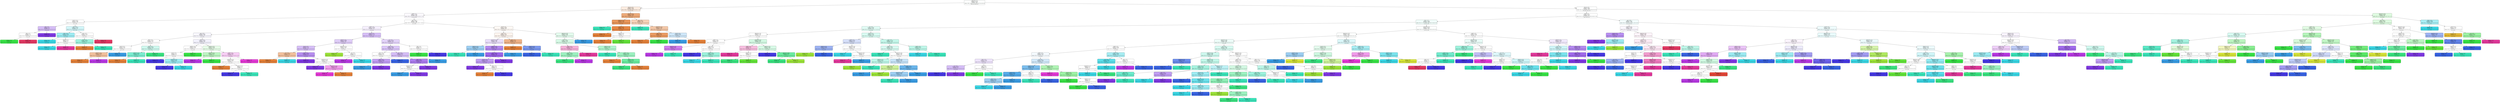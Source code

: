 digraph Tree {
node [shape=box, style="filled, rounded", color="black", fontname=helvetica] ;
edge [fontname=helvetica] ;
0 [label=<absences &le; 1.5<br/>entropy = 3.754<br/>samples = 553<br/>value = [45, 2, 8, 21, 11, 51, 40, 76, 70, 45, 39, 36<br/>50, 21, 9, 20, 8, 1]>, fillcolor="#fdfffe"] ;
1 [label=<failures &le; 0.5<br/>entropy = 3.317<br/>samples = 160<br/>value = [45, 0, 0, 1, 1, 8, 8, 14, 10, 19, 5, 7, 23<br/>5, 4, 6, 4, 0]>, fillcolor="#fbebdf"] ;
0 -> 1 [labeldistance=2.5, labelangle=45, headlabel="True"] ;
2 [label=<health &le; 1.5<br/>entropy = 3.497<br/>samples = 125<br/>value = [20, 0, 0, 1, 0, 7, 8, 10, 10, 15, 5, 7, 23<br/>5, 4, 6, 4, 0]>, fillcolor="#fbf9fe"] ;
1 -> 2 ;
3 [label=<famrel &le; 4.5<br/>entropy = 2.669<br/>samples = 19<br/>value = [1, 0, 0, 0, 0, 2, 0, 2, 4, 0, 0, 0, 4, 0<br/>0, 2, 4, 0]>, fillcolor="#ffffff"] ;
2 -> 3 ;
4 [label=<Fedu &le; 2.5<br/>entropy = 1.5<br/>samples = 8<br/>value = [0, 0, 0, 0, 0, 2, 0, 0, 0, 0, 0, 0, 4, 0<br/>0, 0, 2, 0]>, fillcolor="#d5bdf6"] ;
3 -> 4 ;
5 [label=<Fedu &le; 1.5<br/>entropy = 1.0<br/>samples = 4<br/>value = [0, 0, 0, 0, 0, 2, 0, 0, 0, 0, 0, 0, 0, 0<br/>0, 0, 2, 0]>, fillcolor="#ffffff"] ;
4 -> 5 ;
6 [label=<entropy = 0.0<br/>samples = 2<br/>value = [0, 0, 0, 0, 0, 2, 0, 0, 0, 0, 0, 0, 0, 0<br/>0, 0, 0, 0]>, fillcolor="#39e547"] ;
5 -> 6 ;
7 [label=<entropy = 0.0<br/>samples = 2<br/>value = [0, 0, 0, 0, 0, 0, 0, 0, 0, 0, 0, 0, 0, 0<br/>0, 0, 2, 0]>, fillcolor="#e53964"] ;
5 -> 7 ;
8 [label=<entropy = 0.0<br/>samples = 4<br/>value = [0, 0, 0, 0, 0, 0, 0, 0, 0, 0, 0, 0, 4, 0<br/>0, 0, 0, 0]>, fillcolor="#8139e5"] ;
4 -> 8 ;
9 [label=<age &le; 15.5<br/>entropy = 2.187<br/>samples = 11<br/>value = [1, 0, 0, 0, 0, 0, 0, 2, 4, 0, 0, 0, 0, 0<br/>0, 2, 2, 0]>, fillcolor="#d3f6f9"] ;
3 -> 9 ;
10 [label=<Fedu &le; 3.0<br/>entropy = 0.918<br/>samples = 6<br/>value = [0, 0, 0, 0, 0, 0, 0, 0, 4, 0, 0, 0, 0, 0<br/>0, 2, 0, 0]>, fillcolor="#9cebf2"] ;
9 -> 10 ;
11 [label=<entropy = 0.0<br/>samples = 2<br/>value = [0, 0, 0, 0, 0, 0, 0, 0, 2, 0, 0, 0, 0, 0<br/>0, 0, 0, 0]>, fillcolor="#39d7e5"] ;
10 -> 11 ;
12 [label=<freetime &le; 3.5<br/>entropy = 1.0<br/>samples = 4<br/>value = [0, 0, 0, 0, 0, 0, 0, 0, 2, 0, 0, 0, 0, 0<br/>0, 2, 0, 0]>, fillcolor="#ffffff"] ;
10 -> 12 ;
13 [label=<entropy = 0.0<br/>samples = 2<br/>value = [0, 0, 0, 0, 0, 0, 0, 0, 2, 0, 0, 0, 0, 0<br/>0, 0, 0, 0]>, fillcolor="#39d7e5"] ;
12 -> 13 ;
14 [label=<entropy = 0.0<br/>samples = 2<br/>value = [0, 0, 0, 0, 0, 0, 0, 0, 0, 0, 0, 0, 0, 0<br/>0, 2, 0, 0]>, fillcolor="#e5399d"] ;
12 -> 14 ;
15 [label=<Fedu &le; 3.0<br/>entropy = 1.522<br/>samples = 5<br/>value = [1, 0, 0, 0, 0, 0, 0, 2, 0, 0, 0, 0, 0, 0<br/>0, 0, 2, 0]>, fillcolor="#ffffff"] ;
9 -> 15 ;
16 [label=<Fedu &le; 1.5<br/>entropy = 0.918<br/>samples = 3<br/>value = [1, 0, 0, 0, 0, 0, 0, 2, 0, 0, 0, 0, 0, 0<br/>0, 0, 0, 0]>, fillcolor="#9cf2dc"] ;
15 -> 16 ;
17 [label=<entropy = 0.0<br/>samples = 1<br/>value = [1, 0, 0, 0, 0, 0, 0, 0, 0, 0, 0, 0, 0, 0<br/>0, 0, 0, 0]>, fillcolor="#e58139"] ;
16 -> 17 ;
18 [label=<entropy = 0.0<br/>samples = 2<br/>value = [0, 0, 0, 0, 0, 0, 0, 2, 0, 0, 0, 0, 0, 0<br/>0, 0, 0, 0]>, fillcolor="#39e5ba"] ;
16 -> 18 ;
19 [label=<entropy = 0.0<br/>samples = 2<br/>value = [0, 0, 0, 0, 0, 0, 0, 0, 0, 0, 0, 0, 0, 0<br/>0, 0, 2, 0]>, fillcolor="#e53964"] ;
15 -> 19 ;
20 [label=<age &le; 16.5<br/>entropy = 3.388<br/>samples = 106<br/>value = [19, 0, 0, 1, 0, 5, 8, 8, 6, 15, 5, 7, 19, 5<br/>4, 4, 0, 0]>, fillcolor="#ffffff"] ;
2 -> 20 ;
21 [label=<health &le; 4.5<br/>entropy = 3.378<br/>samples = 57<br/>value = [7, 0, 0, 1, 0, 5, 2, 4, 6, 5, 2, 6, 11, 4<br/>4, 0, 0, 0]>, fillcolor="#f5effd"] ;
20 -> 21 ;
22 [label=<age &le; 15.5<br/>entropy = 3.095<br/>samples = 30<br/>value = [4, 0, 0, 0, 0, 4, 2, 4, 4, 2, 0, 5, 0, 3<br/>2, 0, 0, 0]>, fillcolor="#f8f7fe"] ;
21 -> 22 ;
23 [label=<Medu &le; 3.5<br/>entropy = 2.231<br/>samples = 11<br/>value = [3, 0, 0, 0, 0, 0, 2, 3, 0, 2, 0, 0, 0, 1<br/>0, 0, 0, 0]>, fillcolor="#ffffff"] ;
22 -> 23 ;
24 [label=<famrel &le; 4.5<br/>entropy = 1.522<br/>samples = 5<br/>value = [2, 0, 0, 0, 0, 0, 0, 0, 0, 2, 0, 0, 0, 1<br/>0, 0, 0, 0]>, fillcolor="#ffffff"] ;
23 -> 24 ;
25 [label=<freetime &le; 4.0<br/>entropy = 0.918<br/>samples = 3<br/>value = [2, 0, 0, 0, 0, 0, 0, 0, 0, 0, 0, 0, 0, 1<br/>0, 0, 0, 0]>, fillcolor="#f2c09c"] ;
24 -> 25 ;
26 [label=<entropy = 0.0<br/>samples = 2<br/>value = [2, 0, 0, 0, 0, 0, 0, 0, 0, 0, 0, 0, 0, 0<br/>0, 0, 0, 0]>, fillcolor="#e58139"] ;
25 -> 26 ;
27 [label=<entropy = 0.0<br/>samples = 1<br/>value = [0, 0, 0, 0, 0, 0, 0, 0, 0, 0, 0, 0, 0, 1<br/>0, 0, 0, 0]>, fillcolor="#ba39e5"] ;
25 -> 27 ;
28 [label=<entropy = 0.0<br/>samples = 2<br/>value = [0, 0, 0, 0, 0, 0, 0, 0, 0, 2, 0, 0, 0, 0<br/>0, 0, 0, 0]>, fillcolor="#399de5"] ;
24 -> 28 ;
29 [label=<Fedu &le; 3.5<br/>entropy = 1.459<br/>samples = 6<br/>value = [1, 0, 0, 0, 0, 0, 2, 3, 0, 0, 0, 0, 0, 0<br/>0, 0, 0, 0]>, fillcolor="#cef8ee"] ;
23 -> 29 ;
30 [label=<freetime &le; 2.5<br/>entropy = 0.811<br/>samples = 4<br/>value = [1, 0, 0, 0, 0, 0, 0, 3, 0, 0, 0, 0, 0, 0<br/>0, 0, 0, 0]>, fillcolor="#7beed1"] ;
29 -> 30 ;
31 [label=<entropy = 0.0<br/>samples = 1<br/>value = [1, 0, 0, 0, 0, 0, 0, 0, 0, 0, 0, 0, 0, 0<br/>0, 0, 0, 0]>, fillcolor="#e58139"] ;
30 -> 31 ;
32 [label=<entropy = 0.0<br/>samples = 3<br/>value = [0, 0, 0, 0, 0, 0, 0, 3, 0, 0, 0, 0, 0, 0<br/>0, 0, 0, 0]>, fillcolor="#39e5ba"] ;
30 -> 32 ;
33 [label=<entropy = 0.0<br/>samples = 2<br/>value = [0, 0, 0, 0, 0, 0, 2, 0, 0, 0, 0, 0, 0, 0<br/>0, 0, 0, 0]>, fillcolor="#39e581"] ;
29 -> 33 ;
34 [label=<Medu &le; 2.5<br/>entropy = 2.584<br/>samples = 19<br/>value = [1, 0, 0, 0, 0, 4, 0, 1, 4, 0, 0, 5, 0, 2<br/>2, 0, 0, 0]>, fillcolor="#f3f2fd"] ;
22 -> 34 ;
35 [label=<address &le; 0.5<br/>entropy = 1.392<br/>samples = 9<br/>value = [0, 0, 0, 0, 0, 1, 0, 0, 4, 0, 0, 4, 0, 0<br/>0, 0, 0, 0]>, fillcolor="#ffffff"] ;
34 -> 35 ;
36 [label=<famrel &le; 3.5<br/>entropy = 1.0<br/>samples = 8<br/>value = [0, 0, 0, 0, 0, 0, 0, 0, 4, 0, 0, 4, 0, 0<br/>0, 0, 0, 0]>, fillcolor="#ffffff"] ;
35 -> 36 ;
37 [label=<entropy = 0.0<br/>samples = 2<br/>value = [0, 0, 0, 0, 0, 0, 0, 0, 0, 0, 0, 2, 0, 0<br/>0, 0, 0, 0]>, fillcolor="#4739e5"] ;
36 -> 37 ;
38 [label=<studytime &le; 1.5<br/>entropy = 0.918<br/>samples = 6<br/>value = [0, 0, 0, 0, 0, 0, 0, 0, 4, 0, 0, 2, 0, 0<br/>0, 0, 0, 0]>, fillcolor="#9cebf2"] ;
36 -> 38 ;
39 [label=<entropy = 0.0<br/>samples = 2<br/>value = [0, 0, 0, 0, 0, 0, 0, 0, 0, 0, 0, 2, 0, 0<br/>0, 0, 0, 0]>, fillcolor="#4739e5"] ;
38 -> 39 ;
40 [label=<entropy = 0.0<br/>samples = 4<br/>value = [0, 0, 0, 0, 0, 0, 0, 0, 4, 0, 0, 0, 0, 0<br/>0, 0, 0, 0]>, fillcolor="#39d7e5"] ;
38 -> 40 ;
41 [label=<entropy = 0.0<br/>samples = 1<br/>value = [0, 0, 0, 0, 0, 1, 0, 0, 0, 0, 0, 0, 0, 0<br/>0, 0, 0, 0]>, fillcolor="#39e547"] ;
35 -> 41 ;
42 [label=<freetime &le; 3.5<br/>entropy = 2.446<br/>samples = 10<br/>value = [1, 0, 0, 0, 0, 3, 0, 1, 0, 0, 0, 1, 0, 2<br/>2, 0, 0, 0]>, fillcolor="#e6fce8"] ;
34 -> 42 ;
43 [label=<freetime &le; 2.5<br/>entropy = 0.971<br/>samples = 5<br/>value = [0, 0, 0, 0, 0, 3, 0, 0, 0, 0, 0, 0, 0, 2<br/>0, 0, 0, 0]>, fillcolor="#bdf6c2"] ;
42 -> 43 ;
44 [label=<entropy = 0.0<br/>samples = 2<br/>value = [0, 0, 0, 0, 0, 0, 0, 0, 0, 0, 0, 0, 0, 2<br/>0, 0, 0, 0]>, fillcolor="#ba39e5"] ;
43 -> 44 ;
45 [label=<entropy = 0.0<br/>samples = 3<br/>value = [0, 0, 0, 0, 0, 3, 0, 0, 0, 0, 0, 0, 0, 0<br/>0, 0, 0, 0]>, fillcolor="#39e547"] ;
43 -> 45 ;
46 [label=<health &le; 3.5<br/>entropy = 1.922<br/>samples = 5<br/>value = [1, 0, 0, 0, 0, 0, 0, 1, 0, 0, 0, 1, 0, 0<br/>2, 0, 0, 0]>, fillcolor="#f8cef5"] ;
42 -> 46 ;
47 [label=<studytime &le; 1.5<br/>entropy = 1.585<br/>samples = 3<br/>value = [1, 0, 0, 0, 0, 0, 0, 1, 0, 0, 0, 1, 0, 0<br/>0, 0, 0, 0]>, fillcolor="#ffffff"] ;
46 -> 47 ;
48 [label=<entropy = 0.0<br/>samples = 1<br/>value = [1, 0, 0, 0, 0, 0, 0, 0, 0, 0, 0, 0, 0, 0<br/>0, 0, 0, 0]>, fillcolor="#e58139"] ;
47 -> 48 ;
49 [label=<freetime &le; 4.5<br/>entropy = 1.0<br/>samples = 2<br/>value = [0, 0, 0, 0, 0, 0, 0, 1, 0, 0, 0, 1, 0, 0<br/>0, 0, 0, 0]>, fillcolor="#ffffff"] ;
47 -> 49 ;
50 [label=<entropy = 0.0<br/>samples = 1<br/>value = [0, 0, 0, 0, 0, 0, 0, 0, 0, 0, 0, 1, 0, 0<br/>0, 0, 0, 0]>, fillcolor="#4739e5"] ;
49 -> 50 ;
51 [label=<entropy = 0.0<br/>samples = 1<br/>value = [0, 0, 0, 0, 0, 0, 0, 1, 0, 0, 0, 0, 0, 0<br/>0, 0, 0, 0]>, fillcolor="#39e5ba"] ;
49 -> 51 ;
52 [label=<entropy = 0.0<br/>samples = 2<br/>value = [0, 0, 0, 0, 0, 0, 0, 0, 0, 0, 0, 0, 0, 0<br/>2, 0, 0, 0]>, fillcolor="#e539d7"] ;
46 -> 52 ;
53 [label=<famrel &le; 4.5<br/>entropy = 2.771<br/>samples = 27<br/>value = [3, 0, 0, 1, 0, 1, 0, 0, 2, 3, 2, 1, 11, 1<br/>2, 0, 0, 0]>, fillcolor="#d5bdf6"] ;
21 -> 53 ;
54 [label=<freetime &le; 3.5<br/>entropy = 2.289<br/>samples = 15<br/>value = [3, 0, 0, 1, 0, 0, 0, 0, 2, 0, 0, 0, 6, 1<br/>2, 0, 0, 0]>, fillcolor="#e0cef8"] ;
53 -> 54 ;
55 [label=<famrel &le; 3.5<br/>entropy = 1.73<br/>samples = 12<br/>value = [3, 0, 0, 0, 0, 0, 0, 0, 1, 0, 0, 0, 6, 0<br/>2, 0, 0, 0]>, fillcolor="#d5bdf6"] ;
54 -> 55 ;
56 [label=<sex &le; 0.5<br/>entropy = 0.918<br/>samples = 3<br/>value = [2, 0, 0, 0, 0, 0, 0, 0, 1, 0, 0, 0, 0, 0<br/>0, 0, 0, 0]>, fillcolor="#f2c09c"] ;
55 -> 56 ;
57 [label=<entropy = 0.0<br/>samples = 2<br/>value = [2, 0, 0, 0, 0, 0, 0, 0, 0, 0, 0, 0, 0, 0<br/>0, 0, 0, 0]>, fillcolor="#e58139"] ;
56 -> 57 ;
58 [label=<entropy = 0.0<br/>samples = 1<br/>value = [0, 0, 0, 0, 0, 0, 0, 0, 1, 0, 0, 0, 0, 0<br/>0, 0, 0, 0]>, fillcolor="#39d7e5"] ;
56 -> 58 ;
59 [label=<Medu &le; 3.5<br/>entropy = 1.224<br/>samples = 9<br/>value = [1, 0, 0, 0, 0, 0, 0, 0, 0, 0, 0, 0, 6, 0<br/>2, 0, 0, 0]>, fillcolor="#b78ef0"] ;
55 -> 59 ;
60 [label=<entropy = 0.0<br/>samples = 4<br/>value = [0, 0, 0, 0, 0, 0, 0, 0, 0, 0, 0, 0, 4, 0<br/>0, 0, 0, 0]>, fillcolor="#8139e5"] ;
59 -> 60 ;
61 [label=<studytime &le; 1.5<br/>entropy = 1.522<br/>samples = 5<br/>value = [1, 0, 0, 0, 0, 0, 0, 0, 0, 0, 0, 0, 2, 0<br/>2, 0, 0, 0]>, fillcolor="#ffffff"] ;
59 -> 61 ;
62 [label=<entropy = 0.0<br/>samples = 2<br/>value = [0, 0, 0, 0, 0, 0, 0, 0, 0, 0, 0, 0, 2, 0<br/>0, 0, 0, 0]>, fillcolor="#8139e5"] ;
61 -> 62 ;
63 [label=<studytime &le; 2.5<br/>entropy = 0.918<br/>samples = 3<br/>value = [1, 0, 0, 0, 0, 0, 0, 0, 0, 0, 0, 0, 0, 0<br/>2, 0, 0, 0]>, fillcolor="#f29ceb"] ;
61 -> 63 ;
64 [label=<entropy = 0.0<br/>samples = 2<br/>value = [0, 0, 0, 0, 0, 0, 0, 0, 0, 0, 0, 0, 0, 0<br/>2, 0, 0, 0]>, fillcolor="#e539d7"] ;
63 -> 64 ;
65 [label=<entropy = 0.0<br/>samples = 1<br/>value = [1, 0, 0, 0, 0, 0, 0, 0, 0, 0, 0, 0, 0, 0<br/>0, 0, 0, 0]>, fillcolor="#e58139"] ;
63 -> 65 ;
66 [label=<studytime &le; 1.5<br/>entropy = 1.585<br/>samples = 3<br/>value = [0, 0, 0, 1, 0, 0, 0, 0, 1, 0, 0, 0, 0, 1<br/>0, 0, 0, 0]>, fillcolor="#ffffff"] ;
54 -> 66 ;
67 [label=<entropy = 0.0<br/>samples = 1<br/>value = [0, 0, 0, 1, 0, 0, 0, 0, 0, 0, 0, 0, 0, 0<br/>0, 0, 0, 0]>, fillcolor="#9de539"] ;
66 -> 67 ;
68 [label=<sex &le; 0.5<br/>entropy = 1.0<br/>samples = 2<br/>value = [0, 0, 0, 0, 0, 0, 0, 0, 1, 0, 0, 0, 0, 1<br/>0, 0, 0, 0]>, fillcolor="#ffffff"] ;
66 -> 68 ;
69 [label=<entropy = 0.0<br/>samples = 1<br/>value = [0, 0, 0, 0, 0, 0, 0, 0, 0, 0, 0, 0, 0, 1<br/>0, 0, 0, 0]>, fillcolor="#ba39e5"] ;
68 -> 69 ;
70 [label=<entropy = 0.0<br/>samples = 1<br/>value = [0, 0, 0, 0, 0, 0, 0, 0, 1, 0, 0, 0, 0, 0<br/>0, 0, 0, 0]>, fillcolor="#39d7e5"] ;
68 -> 70 ;
71 [label=<sex &le; 0.5<br/>entropy = 2.055<br/>samples = 12<br/>value = [0, 0, 0, 0, 0, 1, 0, 0, 0, 3, 2, 1, 5, 0<br/>0, 0, 0, 0]>, fillcolor="#e3d3f9"] ;
53 -> 71 ;
72 [label=<Fedu &le; 3.5<br/>entropy = 1.485<br/>samples = 10<br/>value = [0, 0, 0, 0, 0, 0, 0, 0, 0, 3, 2, 0, 5, 0<br/>0, 0, 0, 0]>, fillcolor="#dbc6f8"] ;
71 -> 72 ;
73 [label=<Fedu &le; 2.5<br/>entropy = 1.522<br/>samples = 5<br/>value = [0, 0, 0, 0, 0, 0, 0, 0, 0, 1, 2, 0, 2, 0<br/>0, 0, 0, 0]>, fillcolor="#ffffff"] ;
72 -> 73 ;
74 [label=<Medu &le; 2.5<br/>entropy = 0.918<br/>samples = 3<br/>value = [0, 0, 0, 0, 0, 0, 0, 0, 0, 1, 0, 0, 2, 0<br/>0, 0, 0, 0]>, fillcolor="#c09cf2"] ;
73 -> 74 ;
75 [label=<entropy = 0.0<br/>samples = 1<br/>value = [0, 0, 0, 0, 0, 0, 0, 0, 0, 1, 0, 0, 0, 0<br/>0, 0, 0, 0]>, fillcolor="#399de5"] ;
74 -> 75 ;
76 [label=<entropy = 0.0<br/>samples = 2<br/>value = [0, 0, 0, 0, 0, 0, 0, 0, 0, 0, 0, 0, 2, 0<br/>0, 0, 0, 0]>, fillcolor="#8139e5"] ;
74 -> 76 ;
77 [label=<entropy = 0.0<br/>samples = 2<br/>value = [0, 0, 0, 0, 0, 0, 0, 0, 0, 0, 2, 0, 0, 0<br/>0, 0, 0, 0]>, fillcolor="#3964e5"] ;
73 -> 77 ;
78 [label=<age &le; 15.5<br/>entropy = 0.971<br/>samples = 5<br/>value = [0, 0, 0, 0, 0, 0, 0, 0, 0, 2, 0, 0, 3, 0<br/>0, 0, 0, 0]>, fillcolor="#d5bdf6"] ;
72 -> 78 ;
79 [label=<Medu &le; 3.5<br/>entropy = 0.811<br/>samples = 4<br/>value = [0, 0, 0, 0, 0, 0, 0, 0, 0, 1, 0, 0, 3, 0<br/>0, 0, 0, 0]>, fillcolor="#ab7bee"] ;
78 -> 79 ;
80 [label=<studytime &le; 1.5<br/>entropy = 1.0<br/>samples = 2<br/>value = [0, 0, 0, 0, 0, 0, 0, 0, 0, 1, 0, 0, 1, 0<br/>0, 0, 0, 0]>, fillcolor="#ffffff"] ;
79 -> 80 ;
81 [label=<entropy = 0.0<br/>samples = 1<br/>value = [0, 0, 0, 0, 0, 0, 0, 0, 0, 1, 0, 0, 0, 0<br/>0, 0, 0, 0]>, fillcolor="#399de5"] ;
80 -> 81 ;
82 [label=<entropy = 0.0<br/>samples = 1<br/>value = [0, 0, 0, 0, 0, 0, 0, 0, 0, 0, 0, 0, 1, 0<br/>0, 0, 0, 0]>, fillcolor="#8139e5"] ;
80 -> 82 ;
83 [label=<entropy = 0.0<br/>samples = 2<br/>value = [0, 0, 0, 0, 0, 0, 0, 0, 0, 0, 0, 0, 2, 0<br/>0, 0, 0, 0]>, fillcolor="#8139e5"] ;
79 -> 83 ;
84 [label=<entropy = 0.0<br/>samples = 1<br/>value = [0, 0, 0, 0, 0, 0, 0, 0, 0, 1, 0, 0, 0, 0<br/>0, 0, 0, 0]>, fillcolor="#399de5"] ;
78 -> 84 ;
85 [label=<Fedu &le; 3.0<br/>entropy = 1.0<br/>samples = 2<br/>value = [0, 0, 0, 0, 0, 1, 0, 0, 0, 0, 0, 1, 0, 0<br/>0, 0, 0, 0]>, fillcolor="#ffffff"] ;
71 -> 85 ;
86 [label=<entropy = 0.0<br/>samples = 1<br/>value = [0, 0, 0, 0, 0, 1, 0, 0, 0, 0, 0, 0, 0, 0<br/>0, 0, 0, 0]>, fillcolor="#39e547"] ;
85 -> 86 ;
87 [label=<entropy = 0.0<br/>samples = 1<br/>value = [0, 0, 0, 0, 0, 0, 0, 0, 0, 0, 0, 1, 0, 0<br/>0, 0, 0, 0]>, fillcolor="#4739e5"] ;
85 -> 87 ;
88 [label=<famrel &le; 4.5<br/>entropy = 2.829<br/>samples = 49<br/>value = [12, 0, 0, 0, 0, 0, 6, 4, 0, 10, 3, 1, 8, 1<br/>0, 4, 0, 0]>, fillcolor="#fef9f5"] ;
20 -> 88 ;
89 [label=<age &le; 17.5<br/>entropy = 2.301<br/>samples = 31<br/>value = [10, 0, 0, 0, 0, 0, 0, 3, 0, 6, 3, 1, 8, 0<br/>0, 0, 0, 0]>, fillcolor="#fdf4ee"] ;
88 -> 89 ;
90 [label=<studytime &le; 1.5<br/>entropy = 1.864<br/>samples = 18<br/>value = [1, 0, 0, 0, 0, 0, 0, 2, 0, 6, 0, 1, 8, 0<br/>0, 0, 0, 0]>, fillcolor="#eadefb"] ;
89 -> 90 ;
91 [label=<freetime &le; 1.5<br/>entropy = 0.918<br/>samples = 6<br/>value = [0, 0, 0, 0, 0, 0, 0, 2, 0, 4, 0, 0, 0, 0<br/>0, 0, 0, 0]>, fillcolor="#9ccef2"] ;
90 -> 91 ;
92 [label=<entropy = 0.0<br/>samples = 2<br/>value = [0, 0, 0, 0, 0, 0, 0, 2, 0, 0, 0, 0, 0, 0<br/>0, 0, 0, 0]>, fillcolor="#39e5ba"] ;
91 -> 92 ;
93 [label=<entropy = 0.0<br/>samples = 4<br/>value = [0, 0, 0, 0, 0, 0, 0, 0, 0, 4, 0, 0, 0, 0<br/>0, 0, 0, 0]>, fillcolor="#399de5"] ;
91 -> 93 ;
94 [label=<address &le; 0.5<br/>entropy = 1.418<br/>samples = 12<br/>value = [1, 0, 0, 0, 0, 0, 0, 0, 0, 2, 0, 1, 8, 0<br/>0, 0, 0, 0]>, fillcolor="#b388ef"] ;
90 -> 94 ;
95 [label=<Fedu &le; 2.5<br/>entropy = 0.922<br/>samples = 10<br/>value = [1, 0, 0, 0, 0, 0, 0, 0, 0, 0, 0, 1, 8, 0<br/>0, 0, 0, 0]>, fillcolor="#9d65eb"] ;
94 -> 95 ;
96 [label=<famrel &le; 3.5<br/>entropy = 1.371<br/>samples = 5<br/>value = [1, 0, 0, 0, 0, 0, 0, 0, 0, 0, 0, 1, 3, 0<br/>0, 0, 0, 0]>, fillcolor="#c09cf2"] ;
95 -> 96 ;
97 [label=<entropy = 0.0<br/>samples = 3<br/>value = [0, 0, 0, 0, 0, 0, 0, 0, 0, 0, 0, 0, 3, 0<br/>0, 0, 0, 0]>, fillcolor="#8139e5"] ;
96 -> 97 ;
98 [label=<Medu &le; 3.5<br/>entropy = 1.0<br/>samples = 2<br/>value = [1, 0, 0, 0, 0, 0, 0, 0, 0, 0, 0, 1, 0, 0<br/>0, 0, 0, 0]>, fillcolor="#ffffff"] ;
96 -> 98 ;
99 [label=<entropy = 0.0<br/>samples = 1<br/>value = [1, 0, 0, 0, 0, 0, 0, 0, 0, 0, 0, 0, 0, 0<br/>0, 0, 0, 0]>, fillcolor="#e58139"] ;
98 -> 99 ;
100 [label=<entropy = 0.0<br/>samples = 1<br/>value = [0, 0, 0, 0, 0, 0, 0, 0, 0, 0, 0, 1, 0, 0<br/>0, 0, 0, 0]>, fillcolor="#4739e5"] ;
98 -> 100 ;
101 [label=<entropy = 0.0<br/>samples = 5<br/>value = [0, 0, 0, 0, 0, 0, 0, 0, 0, 0, 0, 0, 5, 0<br/>0, 0, 0, 0]>, fillcolor="#8139e5"] ;
95 -> 101 ;
102 [label=<entropy = 0.0<br/>samples = 2<br/>value = [0, 0, 0, 0, 0, 0, 0, 0, 0, 2, 0, 0, 0, 0<br/>0, 0, 0, 0]>, fillcolor="#399de5"] ;
94 -> 102 ;
103 [label=<health &le; 4.5<br/>entropy = 1.14<br/>samples = 13<br/>value = [9, 0, 0, 0, 0, 0, 0, 1, 0, 0, 3, 0, 0, 0<br/>0, 0, 0, 0]>, fillcolor="#efb388"] ;
89 -> 103 ;
104 [label=<entropy = 0.0<br/>samples = 9<br/>value = [9, 0, 0, 0, 0, 0, 0, 0, 0, 0, 0, 0, 0, 0<br/>0, 0, 0, 0]>, fillcolor="#e58139"] ;
103 -> 104 ;
105 [label=<freetime &le; 3.5<br/>entropy = 0.811<br/>samples = 4<br/>value = [0, 0, 0, 0, 0, 0, 0, 1, 0, 0, 3, 0, 0, 0<br/>0, 0, 0, 0]>, fillcolor="#7b98ee"] ;
103 -> 105 ;
106 [label=<entropy = 0.0<br/>samples = 3<br/>value = [0, 0, 0, 0, 0, 0, 0, 0, 0, 0, 3, 0, 0, 0<br/>0, 0, 0, 0]>, fillcolor="#3964e5"] ;
105 -> 106 ;
107 [label=<entropy = 0.0<br/>samples = 1<br/>value = [0, 0, 0, 0, 0, 0, 0, 1, 0, 0, 0, 0, 0, 0<br/>0, 0, 0, 0]>, fillcolor="#39e5ba"] ;
105 -> 107 ;
108 [label=<absences &le; 0.5<br/>entropy = 2.308<br/>samples = 18<br/>value = [2, 0, 0, 0, 0, 0, 6, 1, 0, 4, 0, 0, 0, 1<br/>0, 4, 0, 0]>, fillcolor="#e3fbed"] ;
88 -> 108 ;
109 [label=<Fedu &le; 2.5<br/>entropy = 1.985<br/>samples = 14<br/>value = [2, 0, 0, 0, 0, 0, 6, 1, 0, 0, 0, 0, 0, 1<br/>0, 4, 0, 0]>, fillcolor="#d7fae6"] ;
108 -> 109 ;
110 [label=<Fedu &le; 1.5<br/>entropy = 1.379<br/>samples = 7<br/>value = [0, 0, 0, 0, 0, 0, 2, 0, 0, 0, 0, 0, 0, 1<br/>0, 4, 0, 0]>, fillcolor="#f5b0d8"] ;
109 -> 110 ;
111 [label=<age &le; 17.5<br/>entropy = 0.918<br/>samples = 3<br/>value = [0, 0, 0, 0, 0, 0, 2, 0, 0, 0, 0, 0, 0, 1<br/>0, 0, 0, 0]>, fillcolor="#9cf2c0"] ;
110 -> 111 ;
112 [label=<entropy = 0.0<br/>samples = 2<br/>value = [0, 0, 0, 0, 0, 0, 2, 0, 0, 0, 0, 0, 0, 0<br/>0, 0, 0, 0]>, fillcolor="#39e581"] ;
111 -> 112 ;
113 [label=<entropy = 0.0<br/>samples = 1<br/>value = [0, 0, 0, 0, 0, 0, 0, 0, 0, 0, 0, 0, 0, 1<br/>0, 0, 0, 0]>, fillcolor="#ba39e5"] ;
111 -> 113 ;
114 [label=<entropy = 0.0<br/>samples = 4<br/>value = [0, 0, 0, 0, 0, 0, 0, 0, 0, 0, 0, 0, 0, 0<br/>0, 4, 0, 0]>, fillcolor="#e5399d"] ;
110 -> 114 ;
115 [label=<freetime &le; 2.5<br/>entropy = 1.379<br/>samples = 7<br/>value = [2, 0, 0, 0, 0, 0, 4, 1, 0, 0, 0, 0, 0, 0<br/>0, 0, 0, 0]>, fillcolor="#b0f5cd"] ;
109 -> 115 ;
116 [label=<entropy = 0.0<br/>samples = 1<br/>value = [0, 0, 0, 0, 0, 0, 0, 1, 0, 0, 0, 0, 0, 0<br/>0, 0, 0, 0]>, fillcolor="#39e5ba"] ;
115 -> 116 ;
117 [label=<health &le; 4.5<br/>entropy = 0.918<br/>samples = 6<br/>value = [2, 0, 0, 0, 0, 0, 4, 0, 0, 0, 0, 0, 0, 0<br/>0, 0, 0, 0]>, fillcolor="#9cf2c0"] ;
115 -> 117 ;
118 [label=<entropy = 0.0<br/>samples = 1<br/>value = [1, 0, 0, 0, 0, 0, 0, 0, 0, 0, 0, 0, 0, 0<br/>0, 0, 0, 0]>, fillcolor="#e58139"] ;
117 -> 118 ;
119 [label=<address &le; 0.5<br/>entropy = 0.722<br/>samples = 5<br/>value = [1, 0, 0, 0, 0, 0, 4, 0, 0, 0, 0, 0, 0, 0<br/>0, 0, 0, 0]>, fillcolor="#6aeca0"] ;
117 -> 119 ;
120 [label=<entropy = 0.0<br/>samples = 4<br/>value = [0, 0, 0, 0, 0, 0, 4, 0, 0, 0, 0, 0, 0, 0<br/>0, 0, 0, 0]>, fillcolor="#39e581"] ;
119 -> 120 ;
121 [label=<entropy = 0.0<br/>samples = 1<br/>value = [1, 0, 0, 0, 0, 0, 0, 0, 0, 0, 0, 0, 0, 0<br/>0, 0, 0, 0]>, fillcolor="#e58139"] ;
119 -> 121 ;
122 [label=<entropy = 0.0<br/>samples = 4<br/>value = [0, 0, 0, 0, 0, 0, 0, 0, 0, 4, 0, 0, 0, 0<br/>0, 0, 0, 0]>, fillcolor="#399de5"] ;
108 -> 122 ;
123 [label=<freetime &le; 3.5<br/>entropy = 1.355<br/>samples = 35<br/>value = [25, 0, 0, 0, 1, 1, 0, 4, 0, 4, 0, 0, 0, 0<br/>0, 0, 0, 0]>, fillcolor="#edaa79"] ;
1 -> 123 ;
124 [label=<freetime &le; 1.5<br/>entropy = 0.748<br/>samples = 20<br/>value = [17, 0, 0, 0, 1, 0, 0, 2, 0, 0, 0, 0, 0, 0<br/>0, 0, 0, 0]>, fillcolor="#e9965a"] ;
123 -> 124 ;
125 [label=<entropy = 0.0<br/>samples = 2<br/>value = [0, 0, 0, 0, 0, 0, 0, 2, 0, 0, 0, 0, 0, 0<br/>0, 0, 0, 0]>, fillcolor="#39e5ba"] ;
124 -> 125 ;
126 [label=<famrel &le; 4.5<br/>entropy = 0.31<br/>samples = 18<br/>value = [17, 0, 0, 0, 1, 0, 0, 0, 0, 0, 0, 0, 0, 0<br/>0, 0, 0, 0]>, fillcolor="#e78845"] ;
124 -> 126 ;
127 [label=<entropy = 0.0<br/>samples = 16<br/>value = [16, 0, 0, 0, 0, 0, 0, 0, 0, 0, 0, 0, 0, 0<br/>0, 0, 0, 0]>, fillcolor="#e58139"] ;
126 -> 127 ;
128 [label=<freetime &le; 2.5<br/>entropy = 1.0<br/>samples = 2<br/>value = [1, 0, 0, 0, 1, 0, 0, 0, 0, 0, 0, 0, 0, 0<br/>0, 0, 0, 0]>, fillcolor="#ffffff"] ;
126 -> 128 ;
129 [label=<entropy = 0.0<br/>samples = 1<br/>value = [1, 0, 0, 0, 0, 0, 0, 0, 0, 0, 0, 0, 0, 0<br/>0, 0, 0, 0]>, fillcolor="#e58139"] ;
128 -> 129 ;
130 [label=<entropy = 0.0<br/>samples = 1<br/>value = [0, 0, 0, 0, 1, 0, 0, 0, 0, 0, 0, 0, 0, 0<br/>0, 0, 0, 0]>, fillcolor="#64e539"] ;
128 -> 130 ;
131 [label=<age &le; 15.5<br/>entropy = 1.64<br/>samples = 15<br/>value = [8, 0, 0, 0, 0, 1, 0, 2, 0, 4, 0, 0, 0, 0<br/>0, 0, 0, 0]>, fillcolor="#f6d1b7"] ;
123 -> 131 ;
132 [label=<entropy = 0.0<br/>samples = 2<br/>value = [0, 0, 0, 0, 0, 0, 0, 2, 0, 0, 0, 0, 0, 0<br/>0, 0, 0, 0]>, fillcolor="#39e5ba"] ;
131 -> 132 ;
133 [label=<studytime &le; 1.5<br/>entropy = 1.239<br/>samples = 13<br/>value = [8, 0, 0, 0, 0, 1, 0, 0, 0, 4, 0, 0, 0, 0<br/>0, 0, 0, 0]>, fillcolor="#f3c7a7"] ;
131 -> 133 ;
134 [label=<age &le; 17.5<br/>entropy = 0.65<br/>samples = 6<br/>value = [5, 0, 0, 0, 0, 1, 0, 0, 0, 0, 0, 0, 0, 0<br/>0, 0, 0, 0]>, fillcolor="#ea9a61"] ;
133 -> 134 ;
135 [label=<entropy = 0.0<br/>samples = 5<br/>value = [5, 0, 0, 0, 0, 0, 0, 0, 0, 0, 0, 0, 0, 0<br/>0, 0, 0, 0]>, fillcolor="#e58139"] ;
134 -> 135 ;
136 [label=<entropy = 0.0<br/>samples = 1<br/>value = [0, 0, 0, 0, 0, 1, 0, 0, 0, 0, 0, 0, 0, 0<br/>0, 0, 0, 0]>, fillcolor="#39e547"] ;
134 -> 136 ;
137 [label=<famrel &le; 4.5<br/>entropy = 0.985<br/>samples = 7<br/>value = [3, 0, 0, 0, 0, 0, 0, 0, 0, 4, 0, 0, 0, 0<br/>0, 0, 0, 0]>, fillcolor="#cee6f8"] ;
133 -> 137 ;
138 [label=<entropy = 0.0<br/>samples = 4<br/>value = [0, 0, 0, 0, 0, 0, 0, 0, 0, 4, 0, 0, 0, 0<br/>0, 0, 0, 0]>, fillcolor="#399de5"] ;
137 -> 138 ;
139 [label=<entropy = 0.0<br/>samples = 3<br/>value = [3, 0, 0, 0, 0, 0, 0, 0, 0, 0, 0, 0, 0, 0<br/>0, 0, 0, 0]>, fillcolor="#e58139"] ;
137 -> 139 ;
140 [label=<failures &le; 0.5<br/>entropy = 3.621<br/>samples = 393<br/>value = [0, 2, 8, 20, 10, 43, 32, 62, 60, 26, 34, 29<br/>27, 16, 5, 14, 4, 1]>, fillcolor="#feffff"] ;
0 -> 140 [labeldistance=2.5, labelangle=-45, headlabel="False"] ;
141 [label=<Medu &le; 3.5<br/>entropy = 3.572<br/>samples = 311<br/>value = [0, 0, 3, 20, 4, 20, 26, 51, 50, 19, 26, 27, 26<br/>16, 5, 13, 4, 1]>, fillcolor="#feffff"] ;
140 -> 141 ;
142 [label=<Fedu &le; 1.5<br/>entropy = 3.434<br/>samples = 195<br/>value = [0, 0, 3, 14, 1, 13, 17, 42, 30, 17, 16, 13, 13<br/>5, 5, 5, 1, 0]>, fillcolor="#f1fdfa"] ;
141 -> 142 ;
143 [label=<sex &le; 0.5<br/>entropy = 2.992<br/>samples = 53<br/>value = [0, 0, 0, 8, 1, 0, 5, 15, 4, 7, 2, 5, 0, 3<br/>0, 3, 0, 0]>, fillcolor="#e0fbf4"] ;
142 -> 143 ;
144 [label=<absences &le; 4.5<br/>entropy = 2.739<br/>samples = 21<br/>value = [0, 0, 0, 1, 1, 0, 5, 3, 1, 0, 0, 5, 0, 3<br/>0, 2, 0, 0]>, fillcolor="#ffffff"] ;
143 -> 144 ;
145 [label=<health &le; 3.5<br/>entropy = 1.891<br/>samples = 9<br/>value = [0, 0, 0, 0, 0, 0, 0, 3, 1, 0, 0, 2, 0, 3<br/>0, 0, 0, 0]>, fillcolor="#ffffff"] ;
144 -> 145 ;
146 [label=<absences &le; 3.5<br/>entropy = 0.811<br/>samples = 4<br/>value = [0, 0, 0, 0, 0, 0, 0, 1, 0, 0, 0, 0, 0, 3<br/>0, 0, 0, 0]>, fillcolor="#d17bee"] ;
145 -> 146 ;
147 [label=<entropy = 0.0<br/>samples = 3<br/>value = [0, 0, 0, 0, 0, 0, 0, 0, 0, 0, 0, 0, 0, 3<br/>0, 0, 0, 0]>, fillcolor="#ba39e5"] ;
146 -> 147 ;
148 [label=<entropy = 0.0<br/>samples = 1<br/>value = [0, 0, 0, 0, 0, 0, 0, 1, 0, 0, 0, 0, 0, 0<br/>0, 0, 0, 0]>, fillcolor="#39e5ba"] ;
146 -> 148 ;
149 [label=<age &le; 16.5<br/>entropy = 1.522<br/>samples = 5<br/>value = [0, 0, 0, 0, 0, 0, 0, 2, 1, 0, 0, 2, 0, 0<br/>0, 0, 0, 0]>, fillcolor="#ffffff"] ;
145 -> 149 ;
150 [label=<entropy = 0.0<br/>samples = 2<br/>value = [0, 0, 0, 0, 0, 0, 0, 0, 0, 0, 0, 2, 0, 0<br/>0, 0, 0, 0]>, fillcolor="#4739e5"] ;
149 -> 150 ;
151 [label=<health &le; 4.5<br/>entropy = 0.918<br/>samples = 3<br/>value = [0, 0, 0, 0, 0, 0, 0, 2, 1, 0, 0, 0, 0, 0<br/>0, 0, 0, 0]>, fillcolor="#9cf2dc"] ;
149 -> 151 ;
152 [label=<entropy = 0.0<br/>samples = 1<br/>value = [0, 0, 0, 0, 0, 0, 0, 0, 1, 0, 0, 0, 0, 0<br/>0, 0, 0, 0]>, fillcolor="#39d7e5"] ;
151 -> 152 ;
153 [label=<entropy = 0.0<br/>samples = 2<br/>value = [0, 0, 0, 0, 0, 0, 0, 2, 0, 0, 0, 0, 0, 0<br/>0, 0, 0, 0]>, fillcolor="#39e5ba"] ;
151 -> 153 ;
154 [label=<studytime &le; 1.5<br/>entropy = 2.055<br/>samples = 12<br/>value = [0, 0, 0, 1, 1, 0, 5, 0, 0, 0, 0, 3, 0, 0<br/>0, 2, 0, 0]>, fillcolor="#d3f9e3"] ;
144 -> 154 ;
155 [label=<health &le; 4.5<br/>entropy = 1.5<br/>samples = 4<br/>value = [0, 0, 0, 0, 1, 0, 1, 0, 0, 0, 0, 0, 0, 0<br/>0, 2, 0, 0]>, fillcolor="#f6bdde"] ;
154 -> 155 ;
156 [label=<entropy = 0.0<br/>samples = 2<br/>value = [0, 0, 0, 0, 0, 0, 0, 0, 0, 0, 0, 0, 0, 0<br/>0, 2, 0, 0]>, fillcolor="#e5399d"] ;
155 -> 156 ;
157 [label=<address &le; 0.5<br/>entropy = 1.0<br/>samples = 2<br/>value = [0, 0, 0, 0, 1, 0, 1, 0, 0, 0, 0, 0, 0, 0<br/>0, 0, 0, 0]>, fillcolor="#ffffff"] ;
155 -> 157 ;
158 [label=<entropy = 0.0<br/>samples = 1<br/>value = [0, 0, 0, 0, 0, 0, 1, 0, 0, 0, 0, 0, 0, 0<br/>0, 0, 0, 0]>, fillcolor="#39e581"] ;
157 -> 158 ;
159 [label=<entropy = 0.0<br/>samples = 1<br/>value = [0, 0, 0, 0, 1, 0, 0, 0, 0, 0, 0, 0, 0, 0<br/>0, 0, 0, 0]>, fillcolor="#64e539"] ;
157 -> 159 ;
160 [label=<freetime &le; 2.5<br/>entropy = 1.406<br/>samples = 8<br/>value = [0, 0, 0, 1, 0, 0, 4, 0, 0, 0, 0, 3, 0, 0<br/>0, 0, 0, 0]>, fillcolor="#d7fae6"] ;
154 -> 160 ;
161 [label=<entropy = 0.0<br/>samples = 3<br/>value = [0, 0, 0, 0, 0, 0, 0, 0, 0, 0, 0, 3, 0, 0<br/>0, 0, 0, 0]>, fillcolor="#4739e5"] ;
160 -> 161 ;
162 [label=<absences &le; 16.0<br/>entropy = 0.722<br/>samples = 5<br/>value = [0, 0, 0, 1, 0, 0, 4, 0, 0, 0, 0, 0, 0, 0<br/>0, 0, 0, 0]>, fillcolor="#6aeca0"] ;
160 -> 162 ;
163 [label=<entropy = 0.0<br/>samples = 4<br/>value = [0, 0, 0, 0, 0, 0, 4, 0, 0, 0, 0, 0, 0, 0<br/>0, 0, 0, 0]>, fillcolor="#39e581"] ;
162 -> 163 ;
164 [label=<entropy = 0.0<br/>samples = 1<br/>value = [0, 0, 0, 1, 0, 0, 0, 0, 0, 0, 0, 0, 0, 0<br/>0, 0, 0, 0]>, fillcolor="#9de539"] ;
162 -> 164 ;
165 [label=<famrel &le; 3.5<br/>entropy = 2.216<br/>samples = 32<br/>value = [0, 0, 0, 7, 0, 0, 0, 12, 3, 7, 2, 0, 0, 0<br/>0, 1, 0, 0]>, fillcolor="#d7faf1"] ;
143 -> 165 ;
166 [label=<health &le; 2.5<br/>entropy = 2.252<br/>samples = 6<br/>value = [0, 0, 0, 1, 0, 0, 0, 0, 1, 1, 2, 0, 0, 0<br/>0, 1, 0, 0]>, fillcolor="#d7e0fa"] ;
165 -> 166 ;
167 [label=<freetime &le; 3.5<br/>entropy = 0.918<br/>samples = 3<br/>value = [0, 0, 0, 1, 0, 0, 0, 0, 0, 0, 2, 0, 0, 0<br/>0, 0, 0, 0]>, fillcolor="#9cb2f2"] ;
166 -> 167 ;
168 [label=<entropy = 0.0<br/>samples = 1<br/>value = [0, 0, 0, 1, 0, 0, 0, 0, 0, 0, 0, 0, 0, 0<br/>0, 0, 0, 0]>, fillcolor="#9de539"] ;
167 -> 168 ;
169 [label=<entropy = 0.0<br/>samples = 2<br/>value = [0, 0, 0, 0, 0, 0, 0, 0, 0, 0, 2, 0, 0, 0<br/>0, 0, 0, 0]>, fillcolor="#3964e5"] ;
167 -> 169 ;
170 [label=<absences &le; 4.0<br/>entropy = 1.585<br/>samples = 3<br/>value = [0, 0, 0, 0, 0, 0, 0, 0, 1, 1, 0, 0, 0, 0<br/>0, 1, 0, 0]>, fillcolor="#ffffff"] ;
166 -> 170 ;
171 [label=<entropy = 0.0<br/>samples = 1<br/>value = [0, 0, 0, 0, 0, 0, 0, 0, 1, 0, 0, 0, 0, 0<br/>0, 0, 0, 0]>, fillcolor="#39d7e5"] ;
170 -> 171 ;
172 [label=<absences &le; 8.0<br/>entropy = 1.0<br/>samples = 2<br/>value = [0, 0, 0, 0, 0, 0, 0, 0, 0, 1, 0, 0, 0, 0<br/>0, 1, 0, 0]>, fillcolor="#ffffff"] ;
170 -> 172 ;
173 [label=<entropy = 0.0<br/>samples = 1<br/>value = [0, 0, 0, 0, 0, 0, 0, 0, 0, 0, 0, 0, 0, 0<br/>0, 1, 0, 0]>, fillcolor="#e5399d"] ;
172 -> 173 ;
174 [label=<entropy = 0.0<br/>samples = 1<br/>value = [0, 0, 0, 0, 0, 0, 0, 0, 0, 1, 0, 0, 0, 0<br/>0, 0, 0, 0]>, fillcolor="#399de5"] ;
172 -> 174 ;
175 [label=<age &le; 17.5<br/>entropy = 1.776<br/>samples = 26<br/>value = [0, 0, 0, 6, 0, 0, 0, 12, 2, 6, 0, 0, 0, 0<br/>0, 0, 0, 0]>, fillcolor="#c4f7ea"] ;
165 -> 175 ;
176 [label=<health &le; 2.5<br/>entropy = 1.557<br/>samples = 21<br/>value = [0, 0, 0, 6, 0, 0, 0, 9, 0, 6, 0, 0, 0, 0<br/>0, 0, 0, 0]>, fillcolor="#d7faf1"] ;
175 -> 176 ;
177 [label=<entropy = 0.0<br/>samples = 5<br/>value = [0, 0, 0, 0, 0, 0, 0, 5, 0, 0, 0, 0, 0, 0<br/>0, 0, 0, 0]>, fillcolor="#39e5ba"] ;
176 -> 177 ;
178 [label=<absences &le; 3.0<br/>entropy = 1.561<br/>samples = 16<br/>value = [0, 0, 0, 6, 0, 0, 0, 4, 0, 6, 0, 0, 0, 0<br/>0, 0, 0, 0]>, fillcolor="#ffffff"] ;
176 -> 178 ;
179 [label=<freetime &le; 2.5<br/>entropy = 0.971<br/>samples = 5<br/>value = [0, 0, 0, 2, 0, 0, 0, 3, 0, 0, 0, 0, 0, 0<br/>0, 0, 0, 0]>, fillcolor="#bdf6e8"] ;
178 -> 179 ;
180 [label=<entropy = 0.0<br/>samples = 2<br/>value = [0, 0, 0, 2, 0, 0, 0, 0, 0, 0, 0, 0, 0, 0<br/>0, 0, 0, 0]>, fillcolor="#9de539"] ;
179 -> 180 ;
181 [label=<entropy = 0.0<br/>samples = 3<br/>value = [0, 0, 0, 0, 0, 0, 0, 3, 0, 0, 0, 0, 0, 0<br/>0, 0, 0, 0]>, fillcolor="#39e5ba"] ;
179 -> 181 ;
182 [label=<absences &le; 5.0<br/>entropy = 1.322<br/>samples = 11<br/>value = [0, 0, 0, 4, 0, 0, 0, 1, 0, 6, 0, 0, 0, 0<br/>0, 0, 0, 0]>, fillcolor="#c6e3f8"] ;
178 -> 182 ;
183 [label=<age &le; 15.5<br/>entropy = 0.918<br/>samples = 6<br/>value = [0, 0, 0, 4, 0, 0, 0, 0, 0, 2, 0, 0, 0, 0<br/>0, 0, 0, 0]>, fillcolor="#cef29c"] ;
182 -> 183 ;
184 [label=<entropy = 0.0<br/>samples = 2<br/>value = [0, 0, 0, 0, 0, 0, 0, 0, 0, 2, 0, 0, 0, 0<br/>0, 0, 0, 0]>, fillcolor="#399de5"] ;
183 -> 184 ;
185 [label=<entropy = 0.0<br/>samples = 4<br/>value = [0, 0, 0, 4, 0, 0, 0, 0, 0, 0, 0, 0, 0, 0<br/>0, 0, 0, 0]>, fillcolor="#9de539"] ;
183 -> 185 ;
186 [label=<Medu &le; 1.5<br/>entropy = 0.722<br/>samples = 5<br/>value = [0, 0, 0, 0, 0, 0, 0, 1, 0, 4, 0, 0, 0, 0<br/>0, 0, 0, 0]>, fillcolor="#6ab6ec"] ;
182 -> 186 ;
187 [label=<studytime &le; 2.0<br/>entropy = 0.918<br/>samples = 3<br/>value = [0, 0, 0, 0, 0, 0, 0, 1, 0, 2, 0, 0, 0, 0<br/>0, 0, 0, 0]>, fillcolor="#9ccef2"] ;
186 -> 187 ;
188 [label=<entropy = 0.0<br/>samples = 1<br/>value = [0, 0, 0, 0, 0, 0, 0, 1, 0, 0, 0, 0, 0, 0<br/>0, 0, 0, 0]>, fillcolor="#39e5ba"] ;
187 -> 188 ;
189 [label=<entropy = 0.0<br/>samples = 2<br/>value = [0, 0, 0, 0, 0, 0, 0, 0, 0, 2, 0, 0, 0, 0<br/>0, 0, 0, 0]>, fillcolor="#399de5"] ;
187 -> 189 ;
190 [label=<entropy = 0.0<br/>samples = 2<br/>value = [0, 0, 0, 0, 0, 0, 0, 0, 0, 2, 0, 0, 0, 0<br/>0, 0, 0, 0]>, fillcolor="#399de5"] ;
186 -> 190 ;
191 [label=<health &le; 3.5<br/>entropy = 0.971<br/>samples = 5<br/>value = [0, 0, 0, 0, 0, 0, 0, 3, 2, 0, 0, 0, 0, 0<br/>0, 0, 0, 0]>, fillcolor="#bdf6e8"] ;
175 -> 191 ;
192 [label=<entropy = 0.0<br/>samples = 2<br/>value = [0, 0, 0, 0, 0, 0, 0, 0, 2, 0, 0, 0, 0, 0<br/>0, 0, 0, 0]>, fillcolor="#39d7e5"] ;
191 -> 192 ;
193 [label=<entropy = 0.0<br/>samples = 3<br/>value = [0, 0, 0, 0, 0, 0, 0, 3, 0, 0, 0, 0, 0, 0<br/>0, 0, 0, 0]>, fillcolor="#39e5ba"] ;
191 -> 193 ;
194 [label=<studytime &le; 2.5<br/>entropy = 3.374<br/>samples = 142<br/>value = [0, 0, 3, 6, 0, 13, 12, 27, 26, 10, 14, 8, 13<br/>2, 5, 2, 1, 0]>, fillcolor="#fdfffe"] ;
142 -> 194 ;
195 [label=<absences &le; 11.5<br/>entropy = 3.252<br/>samples = 106<br/>value = [0, 0, 3, 6, 0, 8, 10, 20, 19, 10, 14, 2, 9<br/>2, 3, 0, 0, 0]>, fillcolor="#fdfffe"] ;
194 -> 195 ;
196 [label=<absences &le; 3.5<br/>entropy = 3.083<br/>samples = 86<br/>value = [0, 0, 0, 4, 0, 6, 7, 20, 13, 8, 14, 2, 9, 2<br/>1, 0, 0, 0]>, fillcolor="#eefdf9"] ;
195 -> 196 ;
197 [label=<health &le; 4.5<br/>entropy = 3.049<br/>samples = 37<br/>value = [0, 0, 0, 0, 0, 6, 1, 3, 7, 7, 5, 2, 3, 2<br/>1, 0, 0, 0]>, fillcolor="#ffffff"] ;
196 -> 197 ;
198 [label=<health &le; 2.5<br/>entropy = 2.723<br/>samples = 26<br/>value = [0, 0, 0, 0, 0, 6, 0, 3, 1, 7, 3, 2, 3, 0<br/>1, 0, 0, 0]>, fillcolor="#f5fafe"] ;
197 -> 198 ;
199 [label=<Fedu &le; 2.5<br/>entropy = 1.975<br/>samples = 9<br/>value = [0, 0, 0, 0, 0, 2, 0, 2, 0, 0, 0, 2, 3, 0<br/>0, 0, 0, 0]>, fillcolor="#ede3fb"] ;
198 -> 199 ;
200 [label=<sex &le; 0.5<br/>entropy = 0.971<br/>samples = 5<br/>value = [0, 0, 0, 0, 0, 0, 0, 0, 0, 0, 0, 2, 3, 0<br/>0, 0, 0, 0]>, fillcolor="#d5bdf6"] ;
199 -> 200 ;
201 [label=<entropy = 0.0<br/>samples = 2<br/>value = [0, 0, 0, 0, 0, 0, 0, 0, 0, 0, 0, 2, 0, 0<br/>0, 0, 0, 0]>, fillcolor="#4739e5"] ;
200 -> 201 ;
202 [label=<entropy = 0.0<br/>samples = 3<br/>value = [0, 0, 0, 0, 0, 0, 0, 0, 0, 0, 0, 0, 3, 0<br/>0, 0, 0, 0]>, fillcolor="#8139e5"] ;
200 -> 202 ;
203 [label=<age &le; 16.0<br/>entropy = 1.0<br/>samples = 4<br/>value = [0, 0, 0, 0, 0, 2, 0, 2, 0, 0, 0, 0, 0, 0<br/>0, 0, 0, 0]>, fillcolor="#ffffff"] ;
199 -> 203 ;
204 [label=<entropy = 0.0<br/>samples = 2<br/>value = [0, 0, 0, 0, 0, 2, 0, 0, 0, 0, 0, 0, 0, 0<br/>0, 0, 0, 0]>, fillcolor="#39e547"] ;
203 -> 204 ;
205 [label=<entropy = 0.0<br/>samples = 2<br/>value = [0, 0, 0, 0, 0, 0, 0, 2, 0, 0, 0, 0, 0, 0<br/>0, 0, 0, 0]>, fillcolor="#39e5ba"] ;
203 -> 205 ;
206 [label=<sex &le; 0.5<br/>entropy = 2.181<br/>samples = 17<br/>value = [0, 0, 0, 0, 0, 4, 0, 1, 1, 7, 3, 0, 0, 0<br/>1, 0, 0, 0]>, fillcolor="#d1e8f9"] ;
198 -> 206 ;
207 [label=<freetime &le; 3.5<br/>entropy = 1.357<br/>samples = 10<br/>value = [0, 0, 0, 0, 0, 0, 0, 1, 1, 7, 1, 0, 0, 0<br/>0, 0, 0, 0]>, fillcolor="#7bbeee"] ;
206 -> 207 ;
208 [label=<famrel &le; 3.5<br/>entropy = 0.544<br/>samples = 8<br/>value = [0, 0, 0, 0, 0, 0, 0, 0, 1, 7, 0, 0, 0, 0<br/>0, 0, 0, 0]>, fillcolor="#55abe9"] ;
207 -> 208 ;
209 [label=<Medu &le; 1.5<br/>entropy = 0.918<br/>samples = 3<br/>value = [0, 0, 0, 0, 0, 0, 0, 0, 1, 2, 0, 0, 0, 0<br/>0, 0, 0, 0]>, fillcolor="#9ccef2"] ;
208 -> 209 ;
210 [label=<entropy = 0.0<br/>samples = 1<br/>value = [0, 0, 0, 0, 0, 0, 0, 0, 1, 0, 0, 0, 0, 0<br/>0, 0, 0, 0]>, fillcolor="#39d7e5"] ;
209 -> 210 ;
211 [label=<entropy = 0.0<br/>samples = 2<br/>value = [0, 0, 0, 0, 0, 0, 0, 0, 0, 2, 0, 0, 0, 0<br/>0, 0, 0, 0]>, fillcolor="#399de5"] ;
209 -> 211 ;
212 [label=<entropy = 0.0<br/>samples = 5<br/>value = [0, 0, 0, 0, 0, 0, 0, 0, 0, 5, 0, 0, 0, 0<br/>0, 0, 0, 0]>, fillcolor="#399de5"] ;
208 -> 212 ;
213 [label=<Medu &le; 2.5<br/>entropy = 1.0<br/>samples = 2<br/>value = [0, 0, 0, 0, 0, 0, 0, 1, 0, 0, 1, 0, 0, 0<br/>0, 0, 0, 0]>, fillcolor="#ffffff"] ;
207 -> 213 ;
214 [label=<entropy = 0.0<br/>samples = 1<br/>value = [0, 0, 0, 0, 0, 0, 0, 1, 0, 0, 0, 0, 0, 0<br/>0, 0, 0, 0]>, fillcolor="#39e5ba"] ;
213 -> 214 ;
215 [label=<entropy = 0.0<br/>samples = 1<br/>value = [0, 0, 0, 0, 0, 0, 0, 0, 0, 0, 1, 0, 0, 0<br/>0, 0, 0, 0]>, fillcolor="#3964e5"] ;
213 -> 215 ;
216 [label=<famrel &le; 2.5<br/>entropy = 1.379<br/>samples = 7<br/>value = [0, 0, 0, 0, 0, 4, 0, 0, 0, 0, 2, 0, 0, 0<br/>1, 0, 0, 0]>, fillcolor="#b0f5b5"] ;
206 -> 216 ;
217 [label=<entropy = 0.0<br/>samples = 1<br/>value = [0, 0, 0, 0, 0, 0, 0, 0, 0, 0, 0, 0, 0, 0<br/>1, 0, 0, 0]>, fillcolor="#e539d7"] ;
216 -> 217 ;
218 [label=<famrel &le; 3.5<br/>entropy = 0.918<br/>samples = 6<br/>value = [0, 0, 0, 0, 0, 4, 0, 0, 0, 0, 2, 0, 0, 0<br/>0, 0, 0, 0]>, fillcolor="#9cf2a3"] ;
216 -> 218 ;
219 [label=<entropy = 0.0<br/>samples = 2<br/>value = [0, 0, 0, 0, 0, 2, 0, 0, 0, 0, 0, 0, 0, 0<br/>0, 0, 0, 0]>, fillcolor="#39e547"] ;
218 -> 219 ;
220 [label=<freetime &le; 2.0<br/>entropy = 1.0<br/>samples = 4<br/>value = [0, 0, 0, 0, 0, 2, 0, 0, 0, 0, 2, 0, 0, 0<br/>0, 0, 0, 0]>, fillcolor="#ffffff"] ;
218 -> 220 ;
221 [label=<entropy = 0.0<br/>samples = 2<br/>value = [0, 0, 0, 0, 0, 2, 0, 0, 0, 0, 0, 0, 0, 0<br/>0, 0, 0, 0]>, fillcolor="#39e547"] ;
220 -> 221 ;
222 [label=<entropy = 0.0<br/>samples = 2<br/>value = [0, 0, 0, 0, 0, 0, 0, 0, 0, 0, 2, 0, 0, 0<br/>0, 0, 0, 0]>, fillcolor="#3964e5"] ;
220 -> 222 ;
223 [label=<Fedu &le; 2.5<br/>entropy = 1.686<br/>samples = 11<br/>value = [0, 0, 0, 0, 0, 0, 1, 0, 6, 0, 2, 0, 0, 2<br/>0, 0, 0, 0]>, fillcolor="#a7edf3"] ;
197 -> 223 ;
224 [label=<sex &le; 0.5<br/>entropy = 0.592<br/>samples = 7<br/>value = [0, 0, 0, 0, 0, 0, 1, 0, 6, 0, 0, 0, 0, 0<br/>0, 0, 0, 0]>, fillcolor="#5adee9"] ;
223 -> 224 ;
225 [label=<studytime &le; 1.5<br/>entropy = 1.0<br/>samples = 2<br/>value = [0, 0, 0, 0, 0, 0, 1, 0, 1, 0, 0, 0, 0, 0<br/>0, 0, 0, 0]>, fillcolor="#ffffff"] ;
224 -> 225 ;
226 [label=<entropy = 0.0<br/>samples = 1<br/>value = [0, 0, 0, 0, 0, 0, 0, 0, 1, 0, 0, 0, 0, 0<br/>0, 0, 0, 0]>, fillcolor="#39d7e5"] ;
225 -> 226 ;
227 [label=<entropy = 0.0<br/>samples = 1<br/>value = [0, 0, 0, 0, 0, 0, 1, 0, 0, 0, 0, 0, 0, 0<br/>0, 0, 0, 0]>, fillcolor="#39e581"] ;
225 -> 227 ;
228 [label=<entropy = 0.0<br/>samples = 5<br/>value = [0, 0, 0, 0, 0, 0, 0, 0, 5, 0, 0, 0, 0, 0<br/>0, 0, 0, 0]>, fillcolor="#39d7e5"] ;
224 -> 228 ;
229 [label=<Fedu &le; 3.5<br/>entropy = 1.0<br/>samples = 4<br/>value = [0, 0, 0, 0, 0, 0, 0, 0, 0, 0, 2, 0, 0, 2<br/>0, 0, 0, 0]>, fillcolor="#ffffff"] ;
223 -> 229 ;
230 [label=<entropy = 0.0<br/>samples = 2<br/>value = [0, 0, 0, 0, 0, 0, 0, 0, 0, 0, 0, 0, 0, 2<br/>0, 0, 0, 0]>, fillcolor="#ba39e5"] ;
229 -> 230 ;
231 [label=<entropy = 0.0<br/>samples = 2<br/>value = [0, 0, 0, 0, 0, 0, 0, 0, 0, 0, 2, 0, 0, 0<br/>0, 0, 0, 0]>, fillcolor="#3964e5"] ;
229 -> 231 ;
232 [label=<sex &le; 0.5<br/>entropy = 2.502<br/>samples = 49<br/>value = [0, 0, 0, 4, 0, 0, 6, 17, 6, 1, 9, 0, 6, 0<br/>0, 0, 0, 0]>, fillcolor="#d7faf1"] ;
196 -> 232 ;
233 [label=<freetime &le; 2.5<br/>entropy = 1.886<br/>samples = 26<br/>value = [0, 0, 0, 0, 0, 0, 0, 11, 5, 0, 6, 0, 4, 0<br/>0, 0, 0, 0]>, fillcolor="#cef8ee"] ;
232 -> 233 ;
234 [label=<studytime &le; 1.5<br/>entropy = 0.722<br/>samples = 5<br/>value = [0, 0, 0, 0, 0, 0, 0, 1, 0, 0, 4, 0, 0, 0<br/>0, 0, 0, 0]>, fillcolor="#6a8bec"] ;
233 -> 234 ;
235 [label=<entropy = 0.0<br/>samples = 4<br/>value = [0, 0, 0, 0, 0, 0, 0, 0, 0, 0, 4, 0, 0, 0<br/>0, 0, 0, 0]>, fillcolor="#3964e5"] ;
234 -> 235 ;
236 [label=<entropy = 0.0<br/>samples = 1<br/>value = [0, 0, 0, 0, 0, 0, 0, 1, 0, 0, 0, 0, 0, 0<br/>0, 0, 0, 0]>, fillcolor="#39e5ba"] ;
234 -> 236 ;
237 [label=<freetime &le; 3.5<br/>entropy = 1.781<br/>samples = 21<br/>value = [0, 0, 0, 0, 0, 0, 0, 10, 5, 0, 2, 0, 4, 0<br/>0, 0, 0, 0]>, fillcolor="#c1f7e9"] ;
233 -> 237 ;
238 [label=<Fedu &le; 3.5<br/>entropy = 1.239<br/>samples = 13<br/>value = [0, 0, 0, 0, 0, 0, 0, 8, 1, 0, 0, 0, 4, 0<br/>0, 0, 0, 0]>, fillcolor="#a7f3e0"] ;
237 -> 238 ;
239 [label=<age &le; 15.5<br/>entropy = 0.722<br/>samples = 10<br/>value = [0, 0, 0, 0, 0, 0, 0, 8, 0, 0, 0, 0, 2, 0<br/>0, 0, 0, 0]>, fillcolor="#6aeccb"] ;
238 -> 239 ;
240 [label=<entropy = 0.0<br/>samples = 2<br/>value = [0, 0, 0, 0, 0, 0, 0, 0, 0, 0, 0, 0, 2, 0<br/>0, 0, 0, 0]>, fillcolor="#8139e5"] ;
239 -> 240 ;
241 [label=<entropy = 0.0<br/>samples = 8<br/>value = [0, 0, 0, 0, 0, 0, 0, 8, 0, 0, 0, 0, 0, 0<br/>0, 0, 0, 0]>, fillcolor="#39e5ba"] ;
239 -> 241 ;
242 [label=<age &le; 17.0<br/>entropy = 0.918<br/>samples = 3<br/>value = [0, 0, 0, 0, 0, 0, 0, 0, 1, 0, 0, 0, 2, 0<br/>0, 0, 0, 0]>, fillcolor="#c09cf2"] ;
238 -> 242 ;
243 [label=<entropy = 0.0<br/>samples = 1<br/>value = [0, 0, 0, 0, 0, 0, 0, 0, 1, 0, 0, 0, 0, 0<br/>0, 0, 0, 0]>, fillcolor="#39d7e5"] ;
242 -> 243 ;
244 [label=<entropy = 0.0<br/>samples = 2<br/>value = [0, 0, 0, 0, 0, 0, 0, 0, 0, 0, 0, 0, 2, 0<br/>0, 0, 0, 0]>, fillcolor="#8139e5"] ;
242 -> 244 ;
245 [label=<absences &le; 7.0<br/>entropy = 1.5<br/>samples = 8<br/>value = [0, 0, 0, 0, 0, 0, 0, 2, 4, 0, 2, 0, 0, 0<br/>0, 0, 0, 0]>, fillcolor="#bdf2f6"] ;
237 -> 245 ;
246 [label=<famrel &le; 3.5<br/>entropy = 0.918<br/>samples = 6<br/>value = [0, 0, 0, 0, 0, 0, 0, 0, 4, 0, 2, 0, 0, 0<br/>0, 0, 0, 0]>, fillcolor="#9cebf2"] ;
245 -> 246 ;
247 [label=<entropy = 0.0<br/>samples = 1<br/>value = [0, 0, 0, 0, 0, 0, 0, 0, 0, 0, 1, 0, 0, 0<br/>0, 0, 0, 0]>, fillcolor="#3964e5"] ;
246 -> 247 ;
248 [label=<studytime &le; 1.5<br/>entropy = 0.722<br/>samples = 5<br/>value = [0, 0, 0, 0, 0, 0, 0, 0, 4, 0, 1, 0, 0, 0<br/>0, 0, 0, 0]>, fillcolor="#6ae1ec"] ;
246 -> 248 ;
249 [label=<entropy = 0.0<br/>samples = 2<br/>value = [0, 0, 0, 0, 0, 0, 0, 0, 2, 0, 0, 0, 0, 0<br/>0, 0, 0, 0]>, fillcolor="#39d7e5"] ;
248 -> 249 ;
250 [label=<health &le; 2.5<br/>entropy = 0.918<br/>samples = 3<br/>value = [0, 0, 0, 0, 0, 0, 0, 0, 2, 0, 1, 0, 0, 0<br/>0, 0, 0, 0]>, fillcolor="#9cebf2"] ;
248 -> 250 ;
251 [label=<entropy = 0.0<br/>samples = 2<br/>value = [0, 0, 0, 0, 0, 0, 0, 0, 2, 0, 0, 0, 0, 0<br/>0, 0, 0, 0]>, fillcolor="#39d7e5"] ;
250 -> 251 ;
252 [label=<entropy = 0.0<br/>samples = 1<br/>value = [0, 0, 0, 0, 0, 0, 0, 0, 0, 0, 1, 0, 0, 0<br/>0, 0, 0, 0]>, fillcolor="#3964e5"] ;
250 -> 252 ;
253 [label=<entropy = 0.0<br/>samples = 2<br/>value = [0, 0, 0, 0, 0, 0, 0, 2, 0, 0, 0, 0, 0, 0<br/>0, 0, 0, 0]>, fillcolor="#39e5ba"] ;
245 -> 253 ;
254 [label=<absences &le; 7.0<br/>entropy = 2.533<br/>samples = 23<br/>value = [0, 0, 0, 4, 0, 0, 6, 6, 1, 1, 3, 0, 2, 0<br/>0, 0, 0, 0]>, fillcolor="#ffffff"] ;
232 -> 254 ;
255 [label=<health &le; 4.5<br/>entropy = 2.145<br/>samples = 17<br/>value = [0, 0, 0, 2, 0, 0, 6, 6, 1, 1, 1, 0, 0, 0<br/>0, 0, 0, 0]>, fillcolor="#ffffff"] ;
254 -> 255 ;
256 [label=<famrel &le; 4.5<br/>entropy = 1.738<br/>samples = 13<br/>value = [0, 0, 0, 2, 0, 0, 6, 4, 0, 0, 1, 0, 0, 0<br/>0, 0, 0, 0]>, fillcolor="#d3f9e3"] ;
255 -> 256 ;
257 [label=<address &le; 0.5<br/>entropy = 1.371<br/>samples = 10<br/>value = [0, 0, 0, 2, 0, 0, 6, 2, 0, 0, 0, 0, 0, 0<br/>0, 0, 0, 0]>, fillcolor="#9cf2c0"] ;
256 -> 257 ;
258 [label=<Medu &le; 2.5<br/>entropy = 1.224<br/>samples = 9<br/>value = [0, 0, 0, 2, 0, 0, 6, 1, 0, 0, 0, 0, 0, 0<br/>0, 0, 0, 0]>, fillcolor="#8ef0b7"] ;
257 -> 258 ;
259 [label=<freetime &le; 3.5<br/>entropy = 1.522<br/>samples = 5<br/>value = [0, 0, 0, 2, 0, 0, 2, 1, 0, 0, 0, 0, 0, 0<br/>0, 0, 0, 0]>, fillcolor="#ffffff"] ;
258 -> 259 ;
260 [label=<entropy = 0.0<br/>samples = 2<br/>value = [0, 0, 0, 2, 0, 0, 0, 0, 0, 0, 0, 0, 0, 0<br/>0, 0, 0, 0]>, fillcolor="#9de539"] ;
259 -> 260 ;
261 [label=<health &le; 2.5<br/>entropy = 0.918<br/>samples = 3<br/>value = [0, 0, 0, 0, 0, 0, 2, 1, 0, 0, 0, 0, 0, 0<br/>0, 0, 0, 0]>, fillcolor="#9cf2c0"] ;
259 -> 261 ;
262 [label=<entropy = 0.0<br/>samples = 2<br/>value = [0, 0, 0, 0, 0, 0, 2, 0, 0, 0, 0, 0, 0, 0<br/>0, 0, 0, 0]>, fillcolor="#39e581"] ;
261 -> 262 ;
263 [label=<entropy = 0.0<br/>samples = 1<br/>value = [0, 0, 0, 0, 0, 0, 0, 1, 0, 0, 0, 0, 0, 0<br/>0, 0, 0, 0]>, fillcolor="#39e5ba"] ;
261 -> 263 ;
264 [label=<entropy = 0.0<br/>samples = 4<br/>value = [0, 0, 0, 0, 0, 0, 4, 0, 0, 0, 0, 0, 0, 0<br/>0, 0, 0, 0]>, fillcolor="#39e581"] ;
258 -> 264 ;
265 [label=<entropy = 0.0<br/>samples = 1<br/>value = [0, 0, 0, 0, 0, 0, 0, 1, 0, 0, 0, 0, 0, 0<br/>0, 0, 0, 0]>, fillcolor="#39e5ba"] ;
257 -> 265 ;
266 [label=<age &le; 15.5<br/>entropy = 0.918<br/>samples = 3<br/>value = [0, 0, 0, 0, 0, 0, 0, 2, 0, 0, 1, 0, 0, 0<br/>0, 0, 0, 0]>, fillcolor="#9cf2dc"] ;
256 -> 266 ;
267 [label=<entropy = 0.0<br/>samples = 1<br/>value = [0, 0, 0, 0, 0, 0, 0, 0, 0, 0, 1, 0, 0, 0<br/>0, 0, 0, 0]>, fillcolor="#3964e5"] ;
266 -> 267 ;
268 [label=<entropy = 0.0<br/>samples = 2<br/>value = [0, 0, 0, 0, 0, 0, 0, 2, 0, 0, 0, 0, 0, 0<br/>0, 0, 0, 0]>, fillcolor="#39e5ba"] ;
266 -> 268 ;
269 [label=<Medu &le; 2.5<br/>entropy = 1.5<br/>samples = 4<br/>value = [0, 0, 0, 0, 0, 0, 0, 2, 1, 1, 0, 0, 0, 0<br/>0, 0, 0, 0]>, fillcolor="#bdf6e8"] ;
255 -> 269 ;
270 [label=<absences &le; 5.0<br/>entropy = 1.0<br/>samples = 2<br/>value = [0, 0, 0, 0, 0, 0, 0, 0, 1, 1, 0, 0, 0, 0<br/>0, 0, 0, 0]>, fillcolor="#ffffff"] ;
269 -> 270 ;
271 [label=<entropy = 0.0<br/>samples = 1<br/>value = [0, 0, 0, 0, 0, 0, 0, 0, 1, 0, 0, 0, 0, 0<br/>0, 0, 0, 0]>, fillcolor="#39d7e5"] ;
270 -> 271 ;
272 [label=<entropy = 0.0<br/>samples = 1<br/>value = [0, 0, 0, 0, 0, 0, 0, 0, 0, 1, 0, 0, 0, 0<br/>0, 0, 0, 0]>, fillcolor="#399de5"] ;
270 -> 272 ;
273 [label=<entropy = 0.0<br/>samples = 2<br/>value = [0, 0, 0, 0, 0, 0, 0, 2, 0, 0, 0, 0, 0, 0<br/>0, 0, 0, 0]>, fillcolor="#39e5ba"] ;
269 -> 273 ;
274 [label=<Medu &le; 2.5<br/>entropy = 1.585<br/>samples = 6<br/>value = [0, 0, 0, 2, 0, 0, 0, 0, 0, 0, 2, 0, 2, 0<br/>0, 0, 0, 0]>, fillcolor="#ffffff"] ;
254 -> 274 ;
275 [label=<entropy = 0.0<br/>samples = 2<br/>value = [0, 0, 0, 0, 0, 0, 0, 0, 0, 0, 2, 0, 0, 0<br/>0, 0, 0, 0]>, fillcolor="#3964e5"] ;
274 -> 275 ;
276 [label=<age &le; 16.0<br/>entropy = 1.0<br/>samples = 4<br/>value = [0, 0, 0, 2, 0, 0, 0, 0, 0, 0, 0, 0, 2, 0<br/>0, 0, 0, 0]>, fillcolor="#ffffff"] ;
274 -> 276 ;
277 [label=<entropy = 0.0<br/>samples = 2<br/>value = [0, 0, 0, 2, 0, 0, 0, 0, 0, 0, 0, 0, 0, 0<br/>0, 0, 0, 0]>, fillcolor="#9de539"] ;
276 -> 277 ;
278 [label=<entropy = 0.0<br/>samples = 2<br/>value = [0, 0, 0, 0, 0, 0, 0, 0, 0, 0, 0, 0, 2, 0<br/>0, 0, 0, 0]>, fillcolor="#8139e5"] ;
276 -> 278 ;
279 [label=<Fedu &le; 2.5<br/>entropy = 2.671<br/>samples = 20<br/>value = [0, 0, 3, 2, 0, 2, 3, 0, 6, 2, 0, 0, 0, 0<br/>2, 0, 0, 0]>, fillcolor="#dcf8fa"] ;
195 -> 279 ;
280 [label=<famrel &le; 3.5<br/>entropy = 2.197<br/>samples = 9<br/>value = [0, 0, 1, 2, 0, 1, 3, 0, 0, 2, 0, 0, 0, 0<br/>0, 0, 0, 0]>, fillcolor="#e3fbed"] ;
279 -> 280 ;
281 [label=<freetime &le; 4.5<br/>entropy = 0.918<br/>samples = 3<br/>value = [0, 0, 1, 0, 0, 0, 0, 0, 0, 2, 0, 0, 0, 0<br/>0, 0, 0, 0]>, fillcolor="#9ccef2"] ;
280 -> 281 ;
282 [label=<entropy = 0.0<br/>samples = 2<br/>value = [0, 0, 0, 0, 0, 0, 0, 0, 0, 2, 0, 0, 0, 0<br/>0, 0, 0, 0]>, fillcolor="#399de5"] ;
281 -> 282 ;
283 [label=<entropy = 0.0<br/>samples = 1<br/>value = [0, 0, 1, 0, 0, 0, 0, 0, 0, 0, 0, 0, 0, 0<br/>0, 0, 0, 0]>, fillcolor="#d7e539"] ;
281 -> 283 ;
284 [label=<freetime &le; 2.5<br/>entropy = 1.459<br/>samples = 6<br/>value = [0, 0, 0, 2, 0, 1, 3, 0, 0, 0, 0, 0, 0, 0<br/>0, 0, 0, 0]>, fillcolor="#cef8e0"] ;
280 -> 284 ;
285 [label=<entropy = 0.0<br/>samples = 3<br/>value = [0, 0, 0, 0, 0, 0, 3, 0, 0, 0, 0, 0, 0, 0<br/>0, 0, 0, 0]>, fillcolor="#39e581"] ;
284 -> 285 ;
286 [label=<freetime &le; 3.5<br/>entropy = 0.918<br/>samples = 3<br/>value = [0, 0, 0, 2, 0, 1, 0, 0, 0, 0, 0, 0, 0, 0<br/>0, 0, 0, 0]>, fillcolor="#cef29c"] ;
284 -> 286 ;
287 [label=<entropy = 0.0<br/>samples = 2<br/>value = [0, 0, 0, 2, 0, 0, 0, 0, 0, 0, 0, 0, 0, 0<br/>0, 0, 0, 0]>, fillcolor="#9de539"] ;
286 -> 287 ;
288 [label=<entropy = 0.0<br/>samples = 1<br/>value = [0, 0, 0, 0, 0, 1, 0, 0, 0, 0, 0, 0, 0, 0<br/>0, 0, 0, 0]>, fillcolor="#39e547"] ;
286 -> 288 ;
289 [label=<health &le; 2.0<br/>entropy = 1.686<br/>samples = 11<br/>value = [0, 0, 2, 0, 0, 1, 0, 0, 6, 0, 0, 0, 0, 0<br/>2, 0, 0, 0]>, fillcolor="#a7edf3"] ;
279 -> 289 ;
290 [label=<famrel &le; 4.5<br/>entropy = 0.918<br/>samples = 3<br/>value = [0, 0, 0, 0, 0, 1, 0, 0, 0, 0, 0, 0, 0, 0<br/>2, 0, 0, 0]>, fillcolor="#f29ceb"] ;
289 -> 290 ;
291 [label=<entropy = 0.0<br/>samples = 2<br/>value = [0, 0, 0, 0, 0, 0, 0, 0, 0, 0, 0, 0, 0, 0<br/>2, 0, 0, 0]>, fillcolor="#e539d7"] ;
290 -> 291 ;
292 [label=<entropy = 0.0<br/>samples = 1<br/>value = [0, 0, 0, 0, 0, 1, 0, 0, 0, 0, 0, 0, 0, 0<br/>0, 0, 0, 0]>, fillcolor="#39e547"] ;
290 -> 292 ;
293 [label=<freetime &le; 3.5<br/>entropy = 0.811<br/>samples = 8<br/>value = [0, 0, 2, 0, 0, 0, 0, 0, 6, 0, 0, 0, 0, 0<br/>0, 0, 0, 0]>, fillcolor="#7be4ee"] ;
289 -> 293 ;
294 [label=<entropy = 0.0<br/>samples = 6<br/>value = [0, 0, 0, 0, 0, 0, 0, 0, 6, 0, 0, 0, 0, 0<br/>0, 0, 0, 0]>, fillcolor="#39d7e5"] ;
293 -> 294 ;
295 [label=<entropy = 0.0<br/>samples = 2<br/>value = [0, 0, 2, 0, 0, 0, 0, 0, 0, 0, 0, 0, 0, 0<br/>0, 0, 0, 0]>, fillcolor="#d7e539"] ;
293 -> 295 ;
296 [label=<health &le; 4.5<br/>entropy = 2.936<br/>samples = 36<br/>value = [0, 0, 0, 0, 0, 5, 2, 7, 7, 0, 0, 6, 4, 0<br/>2, 2, 1, 0]>, fillcolor="#ffffff"] ;
194 -> 296 ;
297 [label=<absences &le; 5.5<br/>entropy = 2.584<br/>samples = 24<br/>value = [0, 0, 0, 0, 0, 3, 2, 7, 4, 0, 0, 5, 0, 0<br/>2, 0, 1, 0]>, fillcolor="#eafcf8"] ;
296 -> 297 ;
298 [label=<Medu &le; 2.5<br/>entropy = 1.571<br/>samples = 10<br/>value = [0, 0, 0, 0, 0, 0, 2, 6, 0, 0, 0, 1, 0, 0<br/>0, 0, 1, 0]>, fillcolor="#9cf2dc"] ;
297 -> 298 ;
299 [label=<health &le; 2.5<br/>entropy = 1.061<br/>samples = 8<br/>value = [0, 0, 0, 0, 0, 0, 0, 6, 0, 0, 0, 1, 0, 0<br/>0, 0, 1, 0]>, fillcolor="#72ecce"] ;
298 -> 299 ;
300 [label=<Fedu &le; 2.5<br/>entropy = 1.0<br/>samples = 2<br/>value = [0, 0, 0, 0, 0, 0, 0, 0, 0, 0, 0, 1, 0, 0<br/>0, 0, 1, 0]>, fillcolor="#ffffff"] ;
299 -> 300 ;
301 [label=<entropy = 0.0<br/>samples = 1<br/>value = [0, 0, 0, 0, 0, 0, 0, 0, 0, 0, 0, 0, 0, 0<br/>0, 0, 1, 0]>, fillcolor="#e53964"] ;
300 -> 301 ;
302 [label=<entropy = 0.0<br/>samples = 1<br/>value = [0, 0, 0, 0, 0, 0, 0, 0, 0, 0, 0, 1, 0, 0<br/>0, 0, 0, 0]>, fillcolor="#4739e5"] ;
300 -> 302 ;
303 [label=<entropy = 0.0<br/>samples = 6<br/>value = [0, 0, 0, 0, 0, 0, 0, 6, 0, 0, 0, 0, 0, 0<br/>0, 0, 0, 0]>, fillcolor="#39e5ba"] ;
299 -> 303 ;
304 [label=<entropy = 0.0<br/>samples = 2<br/>value = [0, 0, 0, 0, 0, 0, 2, 0, 0, 0, 0, 0, 0, 0<br/>0, 0, 0, 0]>, fillcolor="#39e581"] ;
298 -> 304 ;
305 [label=<absences &le; 7.5<br/>entropy = 2.182<br/>samples = 14<br/>value = [0, 0, 0, 0, 0, 3, 0, 1, 4, 0, 0, 4, 0, 0<br/>2, 0, 0, 0]>, fillcolor="#ffffff"] ;
297 -> 305 ;
306 [label=<Fedu &le; 2.5<br/>entropy = 0.971<br/>samples = 5<br/>value = [0, 0, 0, 0, 0, 0, 0, 0, 0, 0, 0, 3, 0, 0<br/>2, 0, 0, 0]>, fillcolor="#c2bdf6"] ;
305 -> 306 ;
307 [label=<entropy = 0.0<br/>samples = 3<br/>value = [0, 0, 0, 0, 0, 0, 0, 0, 0, 0, 0, 3, 0, 0<br/>0, 0, 0, 0]>, fillcolor="#4739e5"] ;
306 -> 307 ;
308 [label=<entropy = 0.0<br/>samples = 2<br/>value = [0, 0, 0, 0, 0, 0, 0, 0, 0, 0, 0, 0, 0, 0<br/>2, 0, 0, 0]>, fillcolor="#e539d7"] ;
306 -> 308 ;
309 [label=<sex &le; 0.5<br/>entropy = 1.753<br/>samples = 9<br/>value = [0, 0, 0, 0, 0, 3, 0, 1, 4, 0, 0, 1, 0, 0<br/>0, 0, 0, 0]>, fillcolor="#def8fb"] ;
305 -> 309 ;
310 [label=<address &le; 0.5<br/>entropy = 1.0<br/>samples = 2<br/>value = [0, 0, 0, 0, 0, 0, 0, 1, 0, 0, 0, 1, 0, 0<br/>0, 0, 0, 0]>, fillcolor="#ffffff"] ;
309 -> 310 ;
311 [label=<entropy = 0.0<br/>samples = 1<br/>value = [0, 0, 0, 0, 0, 0, 0, 1, 0, 0, 0, 0, 0, 0<br/>0, 0, 0, 0]>, fillcolor="#39e5ba"] ;
310 -> 311 ;
312 [label=<entropy = 0.0<br/>samples = 1<br/>value = [0, 0, 0, 0, 0, 0, 0, 0, 0, 0, 0, 1, 0, 0<br/>0, 0, 0, 0]>, fillcolor="#4739e5"] ;
310 -> 312 ;
313 [label=<freetime &le; 2.0<br/>entropy = 0.985<br/>samples = 7<br/>value = [0, 0, 0, 0, 0, 3, 0, 0, 4, 0, 0, 0, 0, 0<br/>0, 0, 0, 0]>, fillcolor="#cef5f8"] ;
309 -> 313 ;
314 [label=<entropy = 0.0<br/>samples = 2<br/>value = [0, 0, 0, 0, 0, 2, 0, 0, 0, 0, 0, 0, 0, 0<br/>0, 0, 0, 0]>, fillcolor="#39e547"] ;
313 -> 314 ;
315 [label=<age &le; 18.0<br/>entropy = 0.722<br/>samples = 5<br/>value = [0, 0, 0, 0, 0, 1, 0, 0, 4, 0, 0, 0, 0, 0<br/>0, 0, 0, 0]>, fillcolor="#6ae1ec"] ;
313 -> 315 ;
316 [label=<entropy = 0.0<br/>samples = 4<br/>value = [0, 0, 0, 0, 0, 0, 0, 0, 4, 0, 0, 0, 0, 0<br/>0, 0, 0, 0]>, fillcolor="#39d7e5"] ;
315 -> 316 ;
317 [label=<entropy = 0.0<br/>samples = 1<br/>value = [0, 0, 0, 0, 0, 1, 0, 0, 0, 0, 0, 0, 0, 0<br/>0, 0, 0, 0]>, fillcolor="#39e547"] ;
315 -> 317 ;
318 [label=<freetime &le; 3.5<br/>entropy = 2.189<br/>samples = 12<br/>value = [0, 0, 0, 0, 0, 2, 0, 0, 3, 0, 0, 1, 4, 0<br/>0, 2, 0, 0]>, fillcolor="#f1e9fc"] ;
296 -> 318 ;
319 [label=<sex &le; 0.5<br/>entropy = 1.459<br/>samples = 6<br/>value = [0, 0, 0, 0, 0, 1, 0, 0, 3, 0, 0, 0, 0, 0<br/>0, 2, 0, 0]>, fillcolor="#cef5f8"] ;
318 -> 319 ;
320 [label=<entropy = 0.0<br/>samples = 2<br/>value = [0, 0, 0, 0, 0, 0, 0, 0, 0, 0, 0, 0, 0, 0<br/>0, 2, 0, 0]>, fillcolor="#e5399d"] ;
319 -> 320 ;
321 [label=<Medu &le; 2.5<br/>entropy = 0.811<br/>samples = 4<br/>value = [0, 0, 0, 0, 0, 1, 0, 0, 3, 0, 0, 0, 0, 0<br/>0, 0, 0, 0]>, fillcolor="#7be4ee"] ;
319 -> 321 ;
322 [label=<age &le; 15.5<br/>entropy = 1.0<br/>samples = 2<br/>value = [0, 0, 0, 0, 0, 1, 0, 0, 1, 0, 0, 0, 0, 0<br/>0, 0, 0, 0]>, fillcolor="#ffffff"] ;
321 -> 322 ;
323 [label=<entropy = 0.0<br/>samples = 1<br/>value = [0, 0, 0, 0, 0, 1, 0, 0, 0, 0, 0, 0, 0, 0<br/>0, 0, 0, 0]>, fillcolor="#39e547"] ;
322 -> 323 ;
324 [label=<entropy = 0.0<br/>samples = 1<br/>value = [0, 0, 0, 0, 0, 0, 0, 0, 1, 0, 0, 0, 0, 0<br/>0, 0, 0, 0]>, fillcolor="#39d7e5"] ;
322 -> 324 ;
325 [label=<entropy = 0.0<br/>samples = 2<br/>value = [0, 0, 0, 0, 0, 0, 0, 0, 2, 0, 0, 0, 0, 0<br/>0, 0, 0, 0]>, fillcolor="#39d7e5"] ;
321 -> 325 ;
326 [label=<address &le; 0.5<br/>entropy = 1.252<br/>samples = 6<br/>value = [0, 0, 0, 0, 0, 1, 0, 0, 0, 0, 0, 1, 4, 0<br/>0, 0, 0, 0]>, fillcolor="#b388ef"] ;
318 -> 326 ;
327 [label=<age &le; 17.5<br/>entropy = 0.722<br/>samples = 5<br/>value = [0, 0, 0, 0, 0, 1, 0, 0, 0, 0, 0, 0, 4, 0<br/>0, 0, 0, 0]>, fillcolor="#a06aec"] ;
326 -> 327 ;
328 [label=<entropy = 0.0<br/>samples = 4<br/>value = [0, 0, 0, 0, 0, 0, 0, 0, 0, 0, 0, 0, 4, 0<br/>0, 0, 0, 0]>, fillcolor="#8139e5"] ;
327 -> 328 ;
329 [label=<entropy = 0.0<br/>samples = 1<br/>value = [0, 0, 0, 0, 0, 1, 0, 0, 0, 0, 0, 0, 0, 0<br/>0, 0, 0, 0]>, fillcolor="#39e547"] ;
327 -> 329 ;
330 [label=<entropy = 0.0<br/>samples = 1<br/>value = [0, 0, 0, 0, 0, 0, 0, 0, 0, 0, 0, 1, 0, 0<br/>0, 0, 0, 0]>, fillcolor="#4739e5"] ;
326 -> 330 ;
331 [label=<age &le; 15.5<br/>entropy = 3.523<br/>samples = 116<br/>value = [0, 0, 0, 6, 3, 7, 9, 9, 20, 2, 10, 14, 13<br/>11, 0, 8, 3, 1]>, fillcolor="#f3fdfd"] ;
141 -> 331 ;
332 [label=<freetime &le; 2.5<br/>entropy = 3.039<br/>samples = 31<br/>value = [0, 0, 0, 1, 0, 0, 0, 3, 3, 2, 4, 4, 6, 0<br/>0, 5, 3, 0]>, fillcolor="#faf7fe"] ;
331 -> 332 ;
333 [label=<famrel &le; 3.5<br/>entropy = 1.224<br/>samples = 9<br/>value = [0, 0, 0, 1, 0, 0, 0, 0, 2, 0, 0, 0, 6, 0<br/>0, 0, 0, 0]>, fillcolor="#b78ef0"] ;
332 -> 333 ;
334 [label=<entropy = 0.0<br/>samples = 6<br/>value = [0, 0, 0, 0, 0, 0, 0, 0, 0, 0, 0, 0, 6, 0<br/>0, 0, 0, 0]>, fillcolor="#8139e5"] ;
333 -> 334 ;
335 [label=<absences &le; 5.0<br/>entropy = 0.918<br/>samples = 3<br/>value = [0, 0, 0, 1, 0, 0, 0, 0, 2, 0, 0, 0, 0, 0<br/>0, 0, 0, 0]>, fillcolor="#9cebf2"] ;
333 -> 335 ;
336 [label=<entropy = 0.0<br/>samples = 2<br/>value = [0, 0, 0, 0, 0, 0, 0, 0, 2, 0, 0, 0, 0, 0<br/>0, 0, 0, 0]>, fillcolor="#39d7e5"] ;
335 -> 336 ;
337 [label=<entropy = 0.0<br/>samples = 1<br/>value = [0, 0, 0, 1, 0, 0, 0, 0, 0, 0, 0, 0, 0, 0<br/>0, 0, 0, 0]>, fillcolor="#9de539"] ;
335 -> 337 ;
338 [label=<absences &le; 5.0<br/>entropy = 2.681<br/>samples = 22<br/>value = [0, 0, 0, 0, 0, 0, 0, 3, 1, 2, 4, 4, 0, 0<br/>0, 5, 3, 0]>, fillcolor="#fef4fa"] ;
332 -> 338 ;
339 [label=<famrel &le; 2.5<br/>entropy = 2.121<br/>samples = 14<br/>value = [0, 0, 0, 0, 0, 0, 0, 0, 1, 2, 2, 4, 0, 0<br/>0, 5, 0, 0]>, fillcolor="#fcebf5"] ;
338 -> 339 ;
340 [label=<entropy = 0.0<br/>samples = 2<br/>value = [0, 0, 0, 0, 0, 0, 0, 0, 0, 2, 0, 0, 0, 0<br/>0, 0, 0, 0]>, fillcolor="#399de5"] ;
339 -> 340 ;
341 [label=<Fedu &le; 2.5<br/>entropy = 1.784<br/>samples = 12<br/>value = [0, 0, 0, 0, 0, 0, 0, 0, 1, 0, 2, 4, 0, 0<br/>0, 5, 0, 0]>, fillcolor="#fce6f3"] ;
339 -> 341 ;
342 [label=<famrel &le; 4.5<br/>entropy = 1.0<br/>samples = 4<br/>value = [0, 0, 0, 0, 0, 0, 0, 0, 0, 0, 2, 2, 0, 0<br/>0, 0, 0, 0]>, fillcolor="#ffffff"] ;
341 -> 342 ;
343 [label=<sex &le; 0.5<br/>entropy = 0.918<br/>samples = 3<br/>value = [0, 0, 0, 0, 0, 0, 0, 0, 0, 0, 2, 1, 0, 0<br/>0, 0, 0, 0]>, fillcolor="#9cb2f2"] ;
342 -> 343 ;
344 [label=<entropy = 0.0<br/>samples = 1<br/>value = [0, 0, 0, 0, 0, 0, 0, 0, 0, 0, 0, 1, 0, 0<br/>0, 0, 0, 0]>, fillcolor="#4739e5"] ;
343 -> 344 ;
345 [label=<entropy = 0.0<br/>samples = 2<br/>value = [0, 0, 0, 0, 0, 0, 0, 0, 0, 0, 2, 0, 0, 0<br/>0, 0, 0, 0]>, fillcolor="#3964e5"] ;
343 -> 345 ;
346 [label=<entropy = 0.0<br/>samples = 1<br/>value = [0, 0, 0, 0, 0, 0, 0, 0, 0, 0, 0, 1, 0, 0<br/>0, 0, 0, 0]>, fillcolor="#4739e5"] ;
342 -> 346 ;
347 [label=<Fedu &le; 3.5<br/>entropy = 1.299<br/>samples = 8<br/>value = [0, 0, 0, 0, 0, 0, 0, 0, 1, 0, 0, 2, 0, 0<br/>0, 5, 0, 0]>, fillcolor="#f29cce"] ;
341 -> 347 ;
348 [label=<absences &le; 3.0<br/>entropy = 0.811<br/>samples = 4<br/>value = [0, 0, 0, 0, 0, 0, 0, 0, 1, 0, 0, 0, 0, 0<br/>0, 3, 0, 0]>, fillcolor="#ee7bbe"] ;
347 -> 348 ;
349 [label=<studytime &le; 2.5<br/>entropy = 1.0<br/>samples = 2<br/>value = [0, 0, 0, 0, 0, 0, 0, 0, 1, 0, 0, 0, 0, 0<br/>0, 1, 0, 0]>, fillcolor="#ffffff"] ;
348 -> 349 ;
350 [label=<entropy = 0.0<br/>samples = 1<br/>value = [0, 0, 0, 0, 0, 0, 0, 0, 1, 0, 0, 0, 0, 0<br/>0, 0, 0, 0]>, fillcolor="#39d7e5"] ;
349 -> 350 ;
351 [label=<entropy = 0.0<br/>samples = 1<br/>value = [0, 0, 0, 0, 0, 0, 0, 0, 0, 0, 0, 0, 0, 0<br/>0, 1, 0, 0]>, fillcolor="#e5399d"] ;
349 -> 351 ;
352 [label=<entropy = 0.0<br/>samples = 2<br/>value = [0, 0, 0, 0, 0, 0, 0, 0, 0, 0, 0, 0, 0, 0<br/>0, 2, 0, 0]>, fillcolor="#e5399d"] ;
348 -> 352 ;
353 [label=<studytime &le; 1.5<br/>entropy = 1.0<br/>samples = 4<br/>value = [0, 0, 0, 0, 0, 0, 0, 0, 0, 0, 0, 2, 0, 0<br/>0, 2, 0, 0]>, fillcolor="#ffffff"] ;
347 -> 353 ;
354 [label=<entropy = 0.0<br/>samples = 2<br/>value = [0, 0, 0, 0, 0, 0, 0, 0, 0, 0, 0, 2, 0, 0<br/>0, 0, 0, 0]>, fillcolor="#4739e5"] ;
353 -> 354 ;
355 [label=<entropy = 0.0<br/>samples = 2<br/>value = [0, 0, 0, 0, 0, 0, 0, 0, 0, 0, 0, 0, 0, 0<br/>0, 2, 0, 0]>, fillcolor="#e5399d"] ;
353 -> 355 ;
356 [label=<studytime &le; 1.5<br/>entropy = 1.561<br/>samples = 8<br/>value = [0, 0, 0, 0, 0, 0, 0, 3, 0, 0, 2, 0, 0, 0<br/>0, 0, 3, 0]>, fillcolor="#ffffff"] ;
338 -> 356 ;
357 [label=<entropy = 0.0<br/>samples = 3<br/>value = [0, 0, 0, 0, 0, 0, 0, 0, 0, 0, 0, 0, 0, 0<br/>0, 0, 3, 0]>, fillcolor="#e53964"] ;
356 -> 357 ;
358 [label=<Fedu &le; 3.5<br/>entropy = 0.971<br/>samples = 5<br/>value = [0, 0, 0, 0, 0, 0, 0, 3, 0, 0, 2, 0, 0, 0<br/>0, 0, 0, 0]>, fillcolor="#bdf6e8"] ;
356 -> 358 ;
359 [label=<entropy = 0.0<br/>samples = 3<br/>value = [0, 0, 0, 0, 0, 0, 0, 3, 0, 0, 0, 0, 0, 0<br/>0, 0, 0, 0]>, fillcolor="#39e5ba"] ;
358 -> 359 ;
360 [label=<entropy = 0.0<br/>samples = 2<br/>value = [0, 0, 0, 0, 0, 0, 0, 0, 0, 0, 2, 0, 0, 0<br/>0, 0, 0, 0]>, fillcolor="#3964e5"] ;
358 -> 360 ;
361 [label=<famrel &le; 4.5<br/>entropy = 3.342<br/>samples = 85<br/>value = [0, 0, 0, 5, 3, 7, 9, 6, 17, 0, 6, 10, 7, 11<br/>0, 3, 0, 1]>, fillcolor="#effcfd"] ;
331 -> 361 ;
362 [label=<absences &le; 5.5<br/>entropy = 3.179<br/>samples = 63<br/>value = [0, 0, 0, 5, 3, 7, 8, 1, 15, 0, 3, 9, 1, 7<br/>0, 3, 0, 1]>, fillcolor="#e9fbfc"] ;
361 -> 362 ;
363 [label=<Fedu &le; 3.5<br/>entropy = 2.642<br/>samples = 26<br/>value = [0, 0, 0, 0, 0, 1, 2, 0, 6, 0, 3, 5, 1, 7<br/>0, 0, 0, 1]>, fillcolor="#fcf5fe"] ;
362 -> 363 ;
364 [label=<address &le; 0.5<br/>entropy = 2.284<br/>samples = 12<br/>value = [0, 0, 0, 0, 0, 1, 2, 0, 2, 0, 0, 0, 1, 5<br/>0, 0, 0, 1]>, fillcolor="#eac4f7"] ;
363 -> 364 ;
365 [label=<Fedu &le; 2.5<br/>entropy = 1.658<br/>samples = 9<br/>value = [0, 0, 0, 0, 0, 1, 2, 0, 0, 0, 0, 0, 0, 5<br/>0, 0, 0, 1]>, fillcolor="#e1aaf4"] ;
364 -> 365 ;
366 [label=<entropy = 0.0<br/>samples = 4<br/>value = [0, 0, 0, 0, 0, 0, 0, 0, 0, 0, 0, 0, 0, 4<br/>0, 0, 0, 0]>, fillcolor="#ba39e5"] ;
365 -> 366 ;
367 [label=<freetime &le; 3.5<br/>entropy = 1.922<br/>samples = 5<br/>value = [0, 0, 0, 0, 0, 1, 2, 0, 0, 0, 0, 0, 0, 1<br/>0, 0, 0, 1]>, fillcolor="#cef8e0"] ;
365 -> 367 ;
368 [label=<absences &le; 3.0<br/>entropy = 1.585<br/>samples = 3<br/>value = [0, 0, 0, 0, 0, 1, 0, 0, 0, 0, 0, 0, 0, 1<br/>0, 0, 0, 1]>, fillcolor="#ffffff"] ;
367 -> 368 ;
369 [label=<age &le; 17.0<br/>entropy = 1.0<br/>samples = 2<br/>value = [0, 0, 0, 0, 0, 1, 0, 0, 0, 0, 0, 0, 0, 1<br/>0, 0, 0, 0]>, fillcolor="#ffffff"] ;
368 -> 369 ;
370 [label=<entropy = 0.0<br/>samples = 1<br/>value = [0, 0, 0, 0, 0, 0, 0, 0, 0, 0, 0, 0, 0, 1<br/>0, 0, 0, 0]>, fillcolor="#ba39e5"] ;
369 -> 370 ;
371 [label=<entropy = 0.0<br/>samples = 1<br/>value = [0, 0, 0, 0, 0, 1, 0, 0, 0, 0, 0, 0, 0, 0<br/>0, 0, 0, 0]>, fillcolor="#39e547"] ;
369 -> 371 ;
372 [label=<entropy = 0.0<br/>samples = 1<br/>value = [0, 0, 0, 0, 0, 0, 0, 0, 0, 0, 0, 0, 0, 0<br/>0, 0, 0, 1]>, fillcolor="#e54739"] ;
368 -> 372 ;
373 [label=<entropy = 0.0<br/>samples = 2<br/>value = [0, 0, 0, 0, 0, 0, 2, 0, 0, 0, 0, 0, 0, 0<br/>0, 0, 0, 0]>, fillcolor="#39e581"] ;
367 -> 373 ;
374 [label=<absences &le; 3.0<br/>entropy = 0.918<br/>samples = 3<br/>value = [0, 0, 0, 0, 0, 0, 0, 0, 2, 0, 0, 0, 1, 0<br/>0, 0, 0, 0]>, fillcolor="#9cebf2"] ;
364 -> 374 ;
375 [label=<entropy = 0.0<br/>samples = 1<br/>value = [0, 0, 0, 0, 0, 0, 0, 0, 0, 0, 0, 0, 1, 0<br/>0, 0, 0, 0]>, fillcolor="#8139e5"] ;
374 -> 375 ;
376 [label=<entropy = 0.0<br/>samples = 2<br/>value = [0, 0, 0, 0, 0, 0, 0, 0, 2, 0, 0, 0, 0, 0<br/>0, 0, 0, 0]>, fillcolor="#39d7e5"] ;
374 -> 376 ;
377 [label=<absences &le; 3.5<br/>entropy = 1.924<br/>samples = 14<br/>value = [0, 0, 0, 0, 0, 0, 0, 0, 4, 0, 3, 5, 0, 2<br/>0, 0, 0, 0]>, fillcolor="#edebfc"] ;
363 -> 377 ;
378 [label=<freetime &le; 2.5<br/>entropy = 0.918<br/>samples = 6<br/>value = [0, 0, 0, 0, 0, 0, 0, 0, 4, 0, 2, 0, 0, 0<br/>0, 0, 0, 0]>, fillcolor="#9cebf2"] ;
377 -> 378 ;
379 [label=<entropy = 0.0<br/>samples = 2<br/>value = [0, 0, 0, 0, 0, 0, 0, 0, 0, 0, 2, 0, 0, 0<br/>0, 0, 0, 0]>, fillcolor="#3964e5"] ;
378 -> 379 ;
380 [label=<entropy = 0.0<br/>samples = 4<br/>value = [0, 0, 0, 0, 0, 0, 0, 0, 4, 0, 0, 0, 0, 0<br/>0, 0, 0, 0]>, fillcolor="#39d7e5"] ;
378 -> 380 ;
381 [label=<health &le; 1.5<br/>entropy = 1.299<br/>samples = 8<br/>value = [0, 0, 0, 0, 0, 0, 0, 0, 0, 0, 1, 5, 0, 2<br/>0, 0, 0, 0]>, fillcolor="#a39cf2"] ;
377 -> 381 ;
382 [label=<entropy = 0.0<br/>samples = 2<br/>value = [0, 0, 0, 0, 0, 0, 0, 0, 0, 0, 0, 0, 0, 2<br/>0, 0, 0, 0]>, fillcolor="#ba39e5"] ;
381 -> 382 ;
383 [label=<health &le; 4.5<br/>entropy = 0.65<br/>samples = 6<br/>value = [0, 0, 0, 0, 0, 0, 0, 0, 0, 0, 1, 5, 0, 0<br/>0, 0, 0, 0]>, fillcolor="#6c61ea"] ;
381 -> 383 ;
384 [label=<entropy = 0.0<br/>samples = 5<br/>value = [0, 0, 0, 0, 0, 0, 0, 0, 0, 0, 0, 5, 0, 0<br/>0, 0, 0, 0]>, fillcolor="#4739e5"] ;
383 -> 384 ;
385 [label=<entropy = 0.0<br/>samples = 1<br/>value = [0, 0, 0, 0, 0, 0, 0, 0, 0, 0, 1, 0, 0, 0<br/>0, 0, 0, 0]>, fillcolor="#3964e5"] ;
383 -> 385 ;
386 [label=<absences &le; 7.5<br/>entropy = 2.813<br/>samples = 37<br/>value = [0, 0, 0, 5, 3, 6, 6, 1, 9, 0, 0, 4, 0, 0<br/>0, 3, 0, 0]>, fillcolor="#ecfbfc"] ;
362 -> 386 ;
387 [label=<famrel &le; 3.5<br/>entropy = 1.658<br/>samples = 9<br/>value = [0, 0, 0, 5, 1, 0, 0, 0, 1, 0, 0, 2, 0, 0<br/>0, 0, 0, 0]>, fillcolor="#d5f4aa"] ;
386 -> 387 ;
388 [label=<health &le; 3.0<br/>entropy = 0.918<br/>samples = 3<br/>value = [0, 0, 0, 0, 0, 0, 0, 0, 1, 0, 0, 2, 0, 0<br/>0, 0, 0, 0]>, fillcolor="#a39cf2"] ;
387 -> 388 ;
389 [label=<entropy = 0.0<br/>samples = 2<br/>value = [0, 0, 0, 0, 0, 0, 0, 0, 0, 0, 0, 2, 0, 0<br/>0, 0, 0, 0]>, fillcolor="#4739e5"] ;
388 -> 389 ;
390 [label=<entropy = 0.0<br/>samples = 1<br/>value = [0, 0, 0, 0, 0, 0, 0, 0, 1, 0, 0, 0, 0, 0<br/>0, 0, 0, 0]>, fillcolor="#39d7e5"] ;
388 -> 390 ;
391 [label=<studytime &le; 2.5<br/>entropy = 0.65<br/>samples = 6<br/>value = [0, 0, 0, 5, 1, 0, 0, 0, 0, 0, 0, 0, 0, 0<br/>0, 0, 0, 0]>, fillcolor="#b1ea61"] ;
387 -> 391 ;
392 [label=<entropy = 0.0<br/>samples = 5<br/>value = [0, 0, 0, 5, 0, 0, 0, 0, 0, 0, 0, 0, 0, 0<br/>0, 0, 0, 0]>, fillcolor="#9de539"] ;
391 -> 392 ;
393 [label=<entropy = 0.0<br/>samples = 1<br/>value = [0, 0, 0, 0, 1, 0, 0, 0, 0, 0, 0, 0, 0, 0<br/>0, 0, 0, 0]>, fillcolor="#64e539"] ;
391 -> 393 ;
394 [label=<freetime &le; 3.5<br/>entropy = 2.53<br/>samples = 28<br/>value = [0, 0, 0, 0, 2, 6, 6, 1, 8, 0, 0, 2, 0, 0<br/>0, 3, 0, 0]>, fillcolor="#edfbfd"] ;
386 -> 394 ;
395 [label=<age &le; 17.5<br/>entropy = 2.226<br/>samples = 17<br/>value = [0, 0, 0, 0, 2, 0, 4, 1, 7, 0, 0, 2, 0, 0<br/>0, 1, 0, 0]>, fillcolor="#d1f6f9"] ;
394 -> 395 ;
396 [label=<absences &le; 12.0<br/>entropy = 1.585<br/>samples = 6<br/>value = [0, 0, 0, 0, 2, 0, 2, 0, 0, 0, 0, 2, 0, 0<br/>0, 0, 0, 0]>, fillcolor="#ffffff"] ;
395 -> 396 ;
397 [label=<entropy = 0.0<br/>samples = 2<br/>value = [0, 0, 0, 0, 0, 0, 2, 0, 0, 0, 0, 0, 0, 0<br/>0, 0, 0, 0]>, fillcolor="#39e581"] ;
396 -> 397 ;
398 [label=<Fedu &le; 3.5<br/>entropy = 1.0<br/>samples = 4<br/>value = [0, 0, 0, 0, 2, 0, 0, 0, 0, 0, 0, 2, 0, 0<br/>0, 0, 0, 0]>, fillcolor="#ffffff"] ;
396 -> 398 ;
399 [label=<entropy = 0.0<br/>samples = 2<br/>value = [0, 0, 0, 0, 0, 0, 0, 0, 0, 0, 0, 2, 0, 0<br/>0, 0, 0, 0]>, fillcolor="#4739e5"] ;
398 -> 399 ;
400 [label=<entropy = 0.0<br/>samples = 2<br/>value = [0, 0, 0, 0, 2, 0, 0, 0, 0, 0, 0, 0, 0, 0<br/>0, 0, 0, 0]>, fillcolor="#64e539"] ;
398 -> 400 ;
401 [label=<absences &le; 17.5<br/>entropy = 1.491<br/>samples = 11<br/>value = [0, 0, 0, 0, 0, 0, 2, 1, 7, 0, 0, 0, 0, 0<br/>0, 1, 0, 0]>, fillcolor="#91e9f1"] ;
395 -> 401 ;
402 [label=<studytime &le; 1.5<br/>entropy = 0.986<br/>samples = 9<br/>value = [0, 0, 0, 0, 0, 0, 1, 1, 7, 0, 0, 0, 0, 0<br/>0, 0, 0, 0]>, fillcolor="#6ae1ec"] ;
401 -> 402 ;
403 [label=<entropy = 0.0<br/>samples = 1<br/>value = [0, 0, 0, 0, 0, 0, 0, 1, 0, 0, 0, 0, 0, 0<br/>0, 0, 0, 0]>, fillcolor="#39e5ba"] ;
402 -> 403 ;
404 [label=<studytime &le; 2.5<br/>entropy = 0.544<br/>samples = 8<br/>value = [0, 0, 0, 0, 0, 0, 1, 0, 7, 0, 0, 0, 0, 0<br/>0, 0, 0, 0]>, fillcolor="#55dde9"] ;
402 -> 404 ;
405 [label=<entropy = 0.0<br/>samples = 7<br/>value = [0, 0, 0, 0, 0, 0, 0, 0, 7, 0, 0, 0, 0, 0<br/>0, 0, 0, 0]>, fillcolor="#39d7e5"] ;
404 -> 405 ;
406 [label=<entropy = 0.0<br/>samples = 1<br/>value = [0, 0, 0, 0, 0, 0, 1, 0, 0, 0, 0, 0, 0, 0<br/>0, 0, 0, 0]>, fillcolor="#39e581"] ;
404 -> 406 ;
407 [label=<health &le; 2.5<br/>entropy = 1.0<br/>samples = 2<br/>value = [0, 0, 0, 0, 0, 0, 1, 0, 0, 0, 0, 0, 0, 0<br/>0, 1, 0, 0]>, fillcolor="#ffffff"] ;
401 -> 407 ;
408 [label=<entropy = 0.0<br/>samples = 1<br/>value = [0, 0, 0, 0, 0, 0, 0, 0, 0, 0, 0, 0, 0, 0<br/>0, 1, 0, 0]>, fillcolor="#e5399d"] ;
407 -> 408 ;
409 [label=<entropy = 0.0<br/>samples = 1<br/>value = [0, 0, 0, 0, 0, 0, 1, 0, 0, 0, 0, 0, 0, 0<br/>0, 0, 0, 0]>, fillcolor="#39e581"] ;
407 -> 409 ;
410 [label=<Fedu &le; 3.5<br/>entropy = 1.686<br/>samples = 11<br/>value = [0, 0, 0, 0, 0, 6, 2, 0, 1, 0, 0, 0, 0, 0<br/>0, 2, 0, 0]>, fillcolor="#a7f3ad"] ;
394 -> 410 ;
411 [label=<entropy = 0.0<br/>samples = 6<br/>value = [0, 0, 0, 0, 0, 6, 0, 0, 0, 0, 0, 0, 0, 0<br/>0, 0, 0, 0]>, fillcolor="#39e547"] ;
410 -> 411 ;
412 [label=<studytime &le; 1.5<br/>entropy = 1.522<br/>samples = 5<br/>value = [0, 0, 0, 0, 0, 0, 2, 0, 1, 0, 0, 0, 0, 0<br/>0, 2, 0, 0]>, fillcolor="#ffffff"] ;
410 -> 412 ;
413 [label=<entropy = 0.0<br/>samples = 2<br/>value = [0, 0, 0, 0, 0, 0, 0, 0, 0, 0, 0, 0, 0, 0<br/>0, 2, 0, 0]>, fillcolor="#e5399d"] ;
412 -> 413 ;
414 [label=<health &le; 3.5<br/>entropy = 0.918<br/>samples = 3<br/>value = [0, 0, 0, 0, 0, 0, 2, 0, 1, 0, 0, 0, 0, 0<br/>0, 0, 0, 0]>, fillcolor="#9cf2c0"] ;
412 -> 414 ;
415 [label=<entropy = 0.0<br/>samples = 2<br/>value = [0, 0, 0, 0, 0, 0, 2, 0, 0, 0, 0, 0, 0, 0<br/>0, 0, 0, 0]>, fillcolor="#39e581"] ;
414 -> 415 ;
416 [label=<entropy = 0.0<br/>samples = 1<br/>value = [0, 0, 0, 0, 0, 0, 0, 0, 1, 0, 0, 0, 0, 0<br/>0, 0, 0, 0]>, fillcolor="#39d7e5"] ;
414 -> 416 ;
417 [label=<freetime &le; 3.5<br/>entropy = 2.556<br/>samples = 22<br/>value = [0, 0, 0, 0, 0, 0, 1, 5, 2, 0, 3, 1, 6, 4<br/>0, 0, 0, 0]>, fillcolor="#f8f3fd"] ;
361 -> 417 ;
418 [label=<absences &le; 10.5<br/>entropy = 2.231<br/>samples = 11<br/>value = [0, 0, 0, 0, 0, 0, 0, 2, 2, 0, 3, 1, 0, 3<br/>0, 0, 0, 0]>, fillcolor="#ffffff"] ;
417 -> 418 ;
419 [label=<health &le; 3.0<br/>entropy = 1.459<br/>samples = 6<br/>value = [0, 0, 0, 0, 0, 0, 0, 0, 2, 0, 0, 1, 0, 3<br/>0, 0, 0, 0]>, fillcolor="#eecef8"] ;
418 -> 419 ;
420 [label=<studytime &le; 1.5<br/>entropy = 0.918<br/>samples = 3<br/>value = [0, 0, 0, 0, 0, 0, 0, 0, 2, 0, 0, 1, 0, 0<br/>0, 0, 0, 0]>, fillcolor="#9cebf2"] ;
419 -> 420 ;
421 [label=<entropy = 0.0<br/>samples = 1<br/>value = [0, 0, 0, 0, 0, 0, 0, 0, 0, 0, 0, 1, 0, 0<br/>0, 0, 0, 0]>, fillcolor="#4739e5"] ;
420 -> 421 ;
422 [label=<entropy = 0.0<br/>samples = 2<br/>value = [0, 0, 0, 0, 0, 0, 0, 0, 2, 0, 0, 0, 0, 0<br/>0, 0, 0, 0]>, fillcolor="#39d7e5"] ;
420 -> 422 ;
423 [label=<entropy = 0.0<br/>samples = 3<br/>value = [0, 0, 0, 0, 0, 0, 0, 0, 0, 0, 0, 0, 0, 3<br/>0, 0, 0, 0]>, fillcolor="#ba39e5"] ;
419 -> 423 ;
424 [label=<studytime &le; 1.5<br/>entropy = 0.971<br/>samples = 5<br/>value = [0, 0, 0, 0, 0, 0, 0, 2, 0, 0, 3, 0, 0, 0<br/>0, 0, 0, 0]>, fillcolor="#bdcbf6"] ;
418 -> 424 ;
425 [label=<entropy = 0.0<br/>samples = 2<br/>value = [0, 0, 0, 0, 0, 0, 0, 2, 0, 0, 0, 0, 0, 0<br/>0, 0, 0, 0]>, fillcolor="#39e5ba"] ;
424 -> 425 ;
426 [label=<entropy = 0.0<br/>samples = 3<br/>value = [0, 0, 0, 0, 0, 0, 0, 0, 0, 0, 3, 0, 0, 0<br/>0, 0, 0, 0]>, fillcolor="#3964e5"] ;
424 -> 426 ;
427 [label=<age &le; 16.5<br/>entropy = 1.617<br/>samples = 11<br/>value = [0, 0, 0, 0, 0, 0, 1, 3, 0, 0, 0, 0, 6, 1<br/>0, 0, 0, 0]>, fillcolor="#d0b5f5"] ;
417 -> 427 ;
428 [label=<Fedu &le; 3.5<br/>entropy = 0.722<br/>samples = 5<br/>value = [0, 0, 0, 0, 0, 0, 0, 0, 0, 0, 0, 0, 4, 1<br/>0, 0, 0, 0]>, fillcolor="#a06aec"] ;
427 -> 428 ;
429 [label=<entropy = 0.0<br/>samples = 4<br/>value = [0, 0, 0, 0, 0, 0, 0, 0, 0, 0, 0, 0, 4, 0<br/>0, 0, 0, 0]>, fillcolor="#8139e5"] ;
428 -> 429 ;
430 [label=<entropy = 0.0<br/>samples = 1<br/>value = [0, 0, 0, 0, 0, 0, 0, 0, 0, 0, 0, 0, 0, 1<br/>0, 0, 0, 0]>, fillcolor="#ba39e5"] ;
428 -> 430 ;
431 [label=<age &le; 17.5<br/>entropy = 1.459<br/>samples = 6<br/>value = [0, 0, 0, 0, 0, 0, 1, 3, 0, 0, 0, 0, 2, 0<br/>0, 0, 0, 0]>, fillcolor="#cef8ee"] ;
427 -> 431 ;
432 [label=<entropy = 0.0<br/>samples = 1<br/>value = [0, 0, 0, 0, 0, 0, 1, 0, 0, 0, 0, 0, 0, 0<br/>0, 0, 0, 0]>, fillcolor="#39e581"] ;
431 -> 432 ;
433 [label=<sex &le; 0.5<br/>entropy = 0.971<br/>samples = 5<br/>value = [0, 0, 0, 0, 0, 0, 0, 3, 0, 0, 0, 0, 2, 0<br/>0, 0, 0, 0]>, fillcolor="#bdf6e8"] ;
431 -> 433 ;
434 [label=<absences &le; 9.5<br/>entropy = 0.918<br/>samples = 3<br/>value = [0, 0, 0, 0, 0, 0, 0, 1, 0, 0, 0, 0, 2, 0<br/>0, 0, 0, 0]>, fillcolor="#c09cf2"] ;
433 -> 434 ;
435 [label=<entropy = 0.0<br/>samples = 2<br/>value = [0, 0, 0, 0, 0, 0, 0, 0, 0, 0, 0, 0, 2, 0<br/>0, 0, 0, 0]>, fillcolor="#8139e5"] ;
434 -> 435 ;
436 [label=<entropy = 0.0<br/>samples = 1<br/>value = [0, 0, 0, 0, 0, 0, 0, 1, 0, 0, 0, 0, 0, 0<br/>0, 0, 0, 0]>, fillcolor="#39e5ba"] ;
434 -> 436 ;
437 [label=<entropy = 0.0<br/>samples = 2<br/>value = [0, 0, 0, 0, 0, 0, 0, 2, 0, 0, 0, 0, 0, 0<br/>0, 0, 0, 0]>, fillcolor="#39e5ba"] ;
433 -> 437 ;
438 [label=<absences &le; 21.0<br/>entropy = 3.119<br/>samples = 82<br/>value = [0, 2, 5, 0, 6, 23, 6, 11, 10, 7, 8, 2, 1, 0<br/>0, 1, 0, 0]>, fillcolor="#defbe0"] ;
140 -> 438 ;
439 [label=<age &le; 18.5<br/>entropy = 2.959<br/>samples = 71<br/>value = [0, 0, 5, 0, 6, 21, 6, 11, 4, 7, 8, 2, 1, 0<br/>0, 0, 0, 0]>, fillcolor="#defbe0"] ;
438 -> 439 ;
440 [label=<health &le; 4.5<br/>entropy = 2.651<br/>samples = 49<br/>value = [0, 0, 5, 0, 4, 16, 2, 10, 0, 7, 3, 2, 0, 0<br/>0, 0, 0, 0]>, fillcolor="#e1fbe3"] ;
439 -> 440 ;
441 [label=<age &le; 17.5<br/>entropy = 2.318<br/>samples = 25<br/>value = [0, 0, 2, 0, 4, 5, 1, 9, 0, 4, 0, 0, 0, 0<br/>0, 0, 0, 0]>, fillcolor="#d7faf1"] ;
440 -> 441 ;
442 [label=<Medu &le; 2.5<br/>entropy = 1.611<br/>samples = 14<br/>value = [0, 0, 0, 0, 3, 0, 1, 8, 0, 2, 0, 0, 0, 0<br/>0, 0, 0, 0]>, fillcolor="#a5f3e0"] ;
441 -> 442 ;
443 [label=<famrel &le; 2.5<br/>entropy = 0.592<br/>samples = 7<br/>value = [0, 0, 0, 0, 0, 0, 1, 6, 0, 0, 0, 0, 0, 0<br/>0, 0, 0, 0]>, fillcolor="#5ae9c6"] ;
442 -> 443 ;
444 [label=<entropy = 0.0<br/>samples = 1<br/>value = [0, 0, 0, 0, 0, 0, 1, 0, 0, 0, 0, 0, 0, 0<br/>0, 0, 0, 0]>, fillcolor="#39e581"] ;
443 -> 444 ;
445 [label=<entropy = 0.0<br/>samples = 6<br/>value = [0, 0, 0, 0, 0, 0, 0, 6, 0, 0, 0, 0, 0, 0<br/>0, 0, 0, 0]>, fillcolor="#39e5ba"] ;
443 -> 445 ;
446 [label=<absences &le; 7.0<br/>entropy = 1.557<br/>samples = 7<br/>value = [0, 0, 0, 0, 3, 0, 0, 2, 0, 2, 0, 0, 0, 0<br/>0, 0, 0, 0]>, fillcolor="#e0fad7"] ;
442 -> 446 ;
447 [label=<entropy = 0.0<br/>samples = 3<br/>value = [0, 0, 0, 0, 3, 0, 0, 0, 0, 0, 0, 0, 0, 0<br/>0, 0, 0, 0]>, fillcolor="#64e539"] ;
446 -> 447 ;
448 [label=<health &le; 2.5<br/>entropy = 1.0<br/>samples = 4<br/>value = [0, 0, 0, 0, 0, 0, 0, 2, 0, 2, 0, 0, 0, 0<br/>0, 0, 0, 0]>, fillcolor="#ffffff"] ;
446 -> 448 ;
449 [label=<entropy = 0.0<br/>samples = 2<br/>value = [0, 0, 0, 0, 0, 0, 0, 0, 0, 2, 0, 0, 0, 0<br/>0, 0, 0, 0]>, fillcolor="#399de5"] ;
448 -> 449 ;
450 [label=<entropy = 0.0<br/>samples = 2<br/>value = [0, 0, 0, 0, 0, 0, 0, 2, 0, 0, 0, 0, 0, 0<br/>0, 0, 0, 0]>, fillcolor="#39e5ba"] ;
448 -> 450 ;
451 [label=<Fedu &le; 2.5<br/>entropy = 2.04<br/>samples = 11<br/>value = [0, 0, 2, 0, 1, 5, 0, 1, 0, 2, 0, 0, 0, 0<br/>0, 0, 0, 0]>, fillcolor="#bdf6c2"] ;
441 -> 451 ;
452 [label=<freetime &le; 3.5<br/>entropy = 1.5<br/>samples = 4<br/>value = [0, 0, 2, 0, 1, 0, 0, 1, 0, 0, 0, 0, 0, 0<br/>0, 0, 0, 0]>, fillcolor="#f2f6bd"] ;
451 -> 452 ;
453 [label=<studytime &le; 1.5<br/>entropy = 1.0<br/>samples = 2<br/>value = [0, 0, 0, 0, 1, 0, 0, 1, 0, 0, 0, 0, 0, 0<br/>0, 0, 0, 0]>, fillcolor="#ffffff"] ;
452 -> 453 ;
454 [label=<entropy = 0.0<br/>samples = 1<br/>value = [0, 0, 0, 0, 0, 0, 0, 1, 0, 0, 0, 0, 0, 0<br/>0, 0, 0, 0]>, fillcolor="#39e5ba"] ;
453 -> 454 ;
455 [label=<entropy = 0.0<br/>samples = 1<br/>value = [0, 0, 0, 0, 1, 0, 0, 0, 0, 0, 0, 0, 0, 0<br/>0, 0, 0, 0]>, fillcolor="#64e539"] ;
453 -> 455 ;
456 [label=<entropy = 0.0<br/>samples = 2<br/>value = [0, 0, 2, 0, 0, 0, 0, 0, 0, 0, 0, 0, 0, 0<br/>0, 0, 0, 0]>, fillcolor="#d7e539"] ;
452 -> 456 ;
457 [label=<Fedu &le; 3.5<br/>entropy = 0.863<br/>samples = 7<br/>value = [0, 0, 0, 0, 0, 5, 0, 0, 0, 2, 0, 0, 0, 0<br/>0, 0, 0, 0]>, fillcolor="#88ef91"] ;
451 -> 457 ;
458 [label=<entropy = 0.0<br/>samples = 4<br/>value = [0, 0, 0, 0, 0, 4, 0, 0, 0, 0, 0, 0, 0, 0<br/>0, 0, 0, 0]>, fillcolor="#39e547"] ;
457 -> 458 ;
459 [label=<absences &le; 11.5<br/>entropy = 0.918<br/>samples = 3<br/>value = [0, 0, 0, 0, 0, 1, 0, 0, 0, 2, 0, 0, 0, 0<br/>0, 0, 0, 0]>, fillcolor="#9ccef2"] ;
457 -> 459 ;
460 [label=<entropy = 0.0<br/>samples = 2<br/>value = [0, 0, 0, 0, 0, 0, 0, 0, 0, 2, 0, 0, 0, 0<br/>0, 0, 0, 0]>, fillcolor="#399de5"] ;
459 -> 460 ;
461 [label=<entropy = 0.0<br/>samples = 1<br/>value = [0, 0, 0, 0, 0, 1, 0, 0, 0, 0, 0, 0, 0, 0<br/>0, 0, 0, 0]>, fillcolor="#39e547"] ;
459 -> 461 ;
462 [label=<absences &le; 5.0<br/>entropy = 2.322<br/>samples = 24<br/>value = [0, 0, 3, 0, 0, 11, 1, 1, 0, 3, 3, 2, 0, 0<br/>0, 0, 0, 0]>, fillcolor="#b4f5b9"] ;
440 -> 462 ;
463 [label=<studytime &le; 1.5<br/>entropy = 1.406<br/>samples = 8<br/>value = [0, 0, 1, 0, 0, 4, 0, 0, 0, 3, 0, 0, 0, 0<br/>0, 0, 0, 0]>, fillcolor="#d7fada"] ;
462 -> 463 ;
464 [label=<entropy = 0.0<br/>samples = 4<br/>value = [0, 0, 0, 0, 0, 4, 0, 0, 0, 0, 0, 0, 0, 0<br/>0, 0, 0, 0]>, fillcolor="#39e547"] ;
463 -> 464 ;
465 [label=<sex &le; 0.5<br/>entropy = 0.811<br/>samples = 4<br/>value = [0, 0, 1, 0, 0, 0, 0, 0, 0, 3, 0, 0, 0, 0<br/>0, 0, 0, 0]>, fillcolor="#7bbeee"] ;
463 -> 465 ;
466 [label=<entropy = 0.0<br/>samples = 3<br/>value = [0, 0, 0, 0, 0, 0, 0, 0, 0, 3, 0, 0, 0, 0<br/>0, 0, 0, 0]>, fillcolor="#399de5"] ;
465 -> 466 ;
467 [label=<entropy = 0.0<br/>samples = 1<br/>value = [0, 0, 1, 0, 0, 0, 0, 0, 0, 0, 0, 0, 0, 0<br/>0, 0, 0, 0]>, fillcolor="#d7e539"] ;
465 -> 467 ;
468 [label=<absences &le; 13.0<br/>entropy = 2.225<br/>samples = 16<br/>value = [0, 0, 2, 0, 0, 7, 1, 1, 0, 0, 3, 2, 0, 0<br/>0, 0, 0, 0]>, fillcolor="#c2f7c6"] ;
462 -> 468 ;
469 [label=<Medu &le; 3.5<br/>entropy = 2.156<br/>samples = 8<br/>value = [0, 0, 1, 0, 0, 1, 0, 1, 0, 0, 3, 2, 0, 0<br/>0, 0, 0, 0]>, fillcolor="#dee5fb"] ;
468 -> 469 ;
470 [label=<Fedu &le; 2.5<br/>entropy = 1.459<br/>samples = 6<br/>value = [0, 0, 1, 0, 0, 0, 0, 0, 0, 0, 3, 2, 0, 0<br/>0, 0, 0, 0]>, fillcolor="#ced8f8"] ;
469 -> 470 ;
471 [label=<studytime &le; 1.5<br/>entropy = 0.971<br/>samples = 5<br/>value = [0, 0, 0, 0, 0, 0, 0, 0, 0, 0, 3, 2, 0, 0<br/>0, 0, 0, 0]>, fillcolor="#bdcbf6"] ;
470 -> 471 ;
472 [label=<age &le; 17.0<br/>entropy = 0.918<br/>samples = 3<br/>value = [0, 0, 0, 0, 0, 0, 0, 0, 0, 0, 1, 2, 0, 0<br/>0, 0, 0, 0]>, fillcolor="#a39cf2"] ;
471 -> 472 ;
473 [label=<entropy = 0.0<br/>samples = 2<br/>value = [0, 0, 0, 0, 0, 0, 0, 0, 0, 0, 0, 2, 0, 0<br/>0, 0, 0, 0]>, fillcolor="#4739e5"] ;
472 -> 473 ;
474 [label=<entropy = 0.0<br/>samples = 1<br/>value = [0, 0, 0, 0, 0, 0, 0, 0, 0, 0, 1, 0, 0, 0<br/>0, 0, 0, 0]>, fillcolor="#3964e5"] ;
472 -> 474 ;
475 [label=<entropy = 0.0<br/>samples = 2<br/>value = [0, 0, 0, 0, 0, 0, 0, 0, 0, 0, 2, 0, 0, 0<br/>0, 0, 0, 0]>, fillcolor="#3964e5"] ;
471 -> 475 ;
476 [label=<entropy = 0.0<br/>samples = 1<br/>value = [0, 0, 1, 0, 0, 0, 0, 0, 0, 0, 0, 0, 0, 0<br/>0, 0, 0, 0]>, fillcolor="#d7e539"] ;
470 -> 476 ;
477 [label=<failures &le; 1.5<br/>entropy = 1.0<br/>samples = 2<br/>value = [0, 0, 0, 0, 0, 1, 0, 1, 0, 0, 0, 0, 0, 0<br/>0, 0, 0, 0]>, fillcolor="#ffffff"] ;
469 -> 477 ;
478 [label=<entropy = 0.0<br/>samples = 1<br/>value = [0, 0, 0, 0, 0, 0, 0, 1, 0, 0, 0, 0, 0, 0<br/>0, 0, 0, 0]>, fillcolor="#39e5ba"] ;
477 -> 478 ;
479 [label=<entropy = 0.0<br/>samples = 1<br/>value = [0, 0, 0, 0, 0, 1, 0, 0, 0, 0, 0, 0, 0, 0<br/>0, 0, 0, 0]>, fillcolor="#39e547"] ;
477 -> 479 ;
480 [label=<failures &le; 2.5<br/>entropy = 1.061<br/>samples = 8<br/>value = [0, 0, 1, 0, 0, 6, 1, 0, 0, 0, 0, 0, 0, 0<br/>0, 0, 0, 0]>, fillcolor="#72ec7c"] ;
468 -> 480 ;
481 [label=<age &le; 16.5<br/>entropy = 0.592<br/>samples = 7<br/>value = [0, 0, 0, 0, 0, 6, 1, 0, 0, 0, 0, 0, 0, 0<br/>0, 0, 0, 0]>, fillcolor="#5ae966"] ;
480 -> 481 ;
482 [label=<freetime &le; 2.5<br/>entropy = 0.918<br/>samples = 3<br/>value = [0, 0, 0, 0, 0, 2, 1, 0, 0, 0, 0, 0, 0, 0<br/>0, 0, 0, 0]>, fillcolor="#9cf2a3"] ;
481 -> 482 ;
483 [label=<entropy = 0.0<br/>samples = 2<br/>value = [0, 0, 0, 0, 0, 2, 0, 0, 0, 0, 0, 0, 0, 0<br/>0, 0, 0, 0]>, fillcolor="#39e547"] ;
482 -> 483 ;
484 [label=<entropy = 0.0<br/>samples = 1<br/>value = [0, 0, 0, 0, 0, 0, 1, 0, 0, 0, 0, 0, 0, 0<br/>0, 0, 0, 0]>, fillcolor="#39e581"] ;
482 -> 484 ;
485 [label=<entropy = 0.0<br/>samples = 4<br/>value = [0, 0, 0, 0, 0, 4, 0, 0, 0, 0, 0, 0, 0, 0<br/>0, 0, 0, 0]>, fillcolor="#39e547"] ;
481 -> 485 ;
486 [label=<entropy = 0.0<br/>samples = 1<br/>value = [0, 0, 1, 0, 0, 0, 0, 0, 0, 0, 0, 0, 0, 0<br/>0, 0, 0, 0]>, fillcolor="#d7e539"] ;
480 -> 486 ;
487 [label=<absences &le; 11.5<br/>entropy = 2.586<br/>samples = 22<br/>value = [0, 0, 0, 0, 2, 5, 4, 1, 4, 0, 5, 0, 1, 0<br/>0, 0, 0, 0]>, fillcolor="#ffffff"] ;
439 -> 487 ;
488 [label=<address &le; 0.5<br/>entropy = 2.182<br/>samples = 14<br/>value = [0, 0, 0, 0, 2, 3, 4, 0, 4, 0, 0, 0, 1, 0<br/>0, 0, 0, 0]>, fillcolor="#ffffff"] ;
487 -> 488 ;
489 [label=<failures &le; 1.5<br/>entropy = 1.392<br/>samples = 9<br/>value = [0, 0, 0, 0, 0, 0, 4, 0, 4, 0, 0, 0, 1, 0<br/>0, 0, 0, 0]>, fillcolor="#ffffff"] ;
488 -> 489 ;
490 [label=<entropy = 0.0<br/>samples = 4<br/>value = [0, 0, 0, 0, 0, 0, 0, 0, 4, 0, 0, 0, 0, 0<br/>0, 0, 0, 0]>, fillcolor="#39d7e5"] ;
489 -> 490 ;
491 [label=<studytime &le; 2.5<br/>entropy = 0.722<br/>samples = 5<br/>value = [0, 0, 0, 0, 0, 0, 4, 0, 0, 0, 0, 0, 1, 0<br/>0, 0, 0, 0]>, fillcolor="#6aeca0"] ;
489 -> 491 ;
492 [label=<entropy = 0.0<br/>samples = 4<br/>value = [0, 0, 0, 0, 0, 0, 4, 0, 0, 0, 0, 0, 0, 0<br/>0, 0, 0, 0]>, fillcolor="#39e581"] ;
491 -> 492 ;
493 [label=<entropy = 0.0<br/>samples = 1<br/>value = [0, 0, 0, 0, 0, 0, 0, 0, 0, 0, 0, 0, 1, 0<br/>0, 0, 0, 0]>, fillcolor="#8139e5"] ;
491 -> 493 ;
494 [label=<age &le; 20.0<br/>entropy = 0.971<br/>samples = 5<br/>value = [0, 0, 0, 0, 2, 3, 0, 0, 0, 0, 0, 0, 0, 0<br/>0, 0, 0, 0]>, fillcolor="#bdf6c2"] ;
488 -> 494 ;
495 [label=<entropy = 0.0<br/>samples = 3<br/>value = [0, 0, 0, 0, 0, 3, 0, 0, 0, 0, 0, 0, 0, 0<br/>0, 0, 0, 0]>, fillcolor="#39e547"] ;
494 -> 495 ;
496 [label=<entropy = 0.0<br/>samples = 2<br/>value = [0, 0, 0, 0, 2, 0, 0, 0, 0, 0, 0, 0, 0, 0<br/>0, 0, 0, 0]>, fillcolor="#64e539"] ;
494 -> 496 ;
497 [label=<studytime &le; 1.5<br/>entropy = 1.299<br/>samples = 8<br/>value = [0, 0, 0, 0, 0, 2, 0, 1, 0, 0, 5, 0, 0, 0<br/>0, 0, 0, 0]>, fillcolor="#9cb2f2"] ;
487 -> 497 ;
498 [label=<entropy = 0.0<br/>samples = 2<br/>value = [0, 0, 0, 0, 0, 2, 0, 0, 0, 0, 0, 0, 0, 0<br/>0, 0, 0, 0]>, fillcolor="#39e547"] ;
497 -> 498 ;
499 [label=<Medu &le; 2.0<br/>entropy = 0.65<br/>samples = 6<br/>value = [0, 0, 0, 0, 0, 0, 0, 1, 0, 0, 5, 0, 0, 0<br/>0, 0, 0, 0]>, fillcolor="#6183ea"] ;
497 -> 499 ;
500 [label=<freetime &le; 2.5<br/>entropy = 1.0<br/>samples = 2<br/>value = [0, 0, 0, 0, 0, 0, 0, 1, 0, 0, 1, 0, 0, 0<br/>0, 0, 0, 0]>, fillcolor="#ffffff"] ;
499 -> 500 ;
501 [label=<entropy = 0.0<br/>samples = 1<br/>value = [0, 0, 0, 0, 0, 0, 0, 0, 0, 0, 1, 0, 0, 0<br/>0, 0, 0, 0]>, fillcolor="#3964e5"] ;
500 -> 501 ;
502 [label=<entropy = 0.0<br/>samples = 1<br/>value = [0, 0, 0, 0, 0, 0, 0, 1, 0, 0, 0, 0, 0, 0<br/>0, 0, 0, 0]>, fillcolor="#39e5ba"] ;
500 -> 502 ;
503 [label=<entropy = 0.0<br/>samples = 4<br/>value = [0, 0, 0, 0, 0, 0, 0, 0, 0, 0, 4, 0, 0, 0<br/>0, 0, 0, 0]>, fillcolor="#3964e5"] ;
499 -> 503 ;
504 [label=<Medu &le; 3.5<br/>entropy = 1.686<br/>samples = 11<br/>value = [0, 2, 0, 0, 0, 2, 0, 0, 6, 0, 0, 0, 0, 0<br/>0, 1, 0, 0]>, fillcolor="#a7edf3"] ;
438 -> 504 ;
505 [label=<entropy = 0.0<br/>samples = 6<br/>value = [0, 0, 0, 0, 0, 0, 0, 0, 6, 0, 0, 0, 0, 0<br/>0, 0, 0, 0]>, fillcolor="#39d7e5"] ;
504 -> 505 ;
506 [label=<famrel &le; 3.5<br/>entropy = 1.522<br/>samples = 5<br/>value = [0, 2, 0, 0, 0, 2, 0, 0, 0, 0, 0, 0, 0, 0<br/>0, 1, 0, 0]>, fillcolor="#ffffff"] ;
504 -> 506 ;
507 [label=<entropy = 0.0<br/>samples = 2<br/>value = [0, 2, 0, 0, 0, 0, 0, 0, 0, 0, 0, 0, 0, 0<br/>0, 0, 0, 0]>, fillcolor="#e5ba39"] ;
506 -> 507 ;
508 [label=<sex &le; 0.5<br/>entropy = 0.918<br/>samples = 3<br/>value = [0, 0, 0, 0, 0, 2, 0, 0, 0, 0, 0, 0, 0, 0<br/>0, 1, 0, 0]>, fillcolor="#9cf2a3"] ;
506 -> 508 ;
509 [label=<entropy = 0.0<br/>samples = 2<br/>value = [0, 0, 0, 0, 0, 2, 0, 0, 0, 0, 0, 0, 0, 0<br/>0, 0, 0, 0]>, fillcolor="#39e547"] ;
508 -> 509 ;
510 [label=<entropy = 0.0<br/>samples = 1<br/>value = [0, 0, 0, 0, 0, 0, 0, 0, 0, 0, 0, 0, 0, 0<br/>0, 1, 0, 0]>, fillcolor="#e5399d"] ;
508 -> 510 ;
}